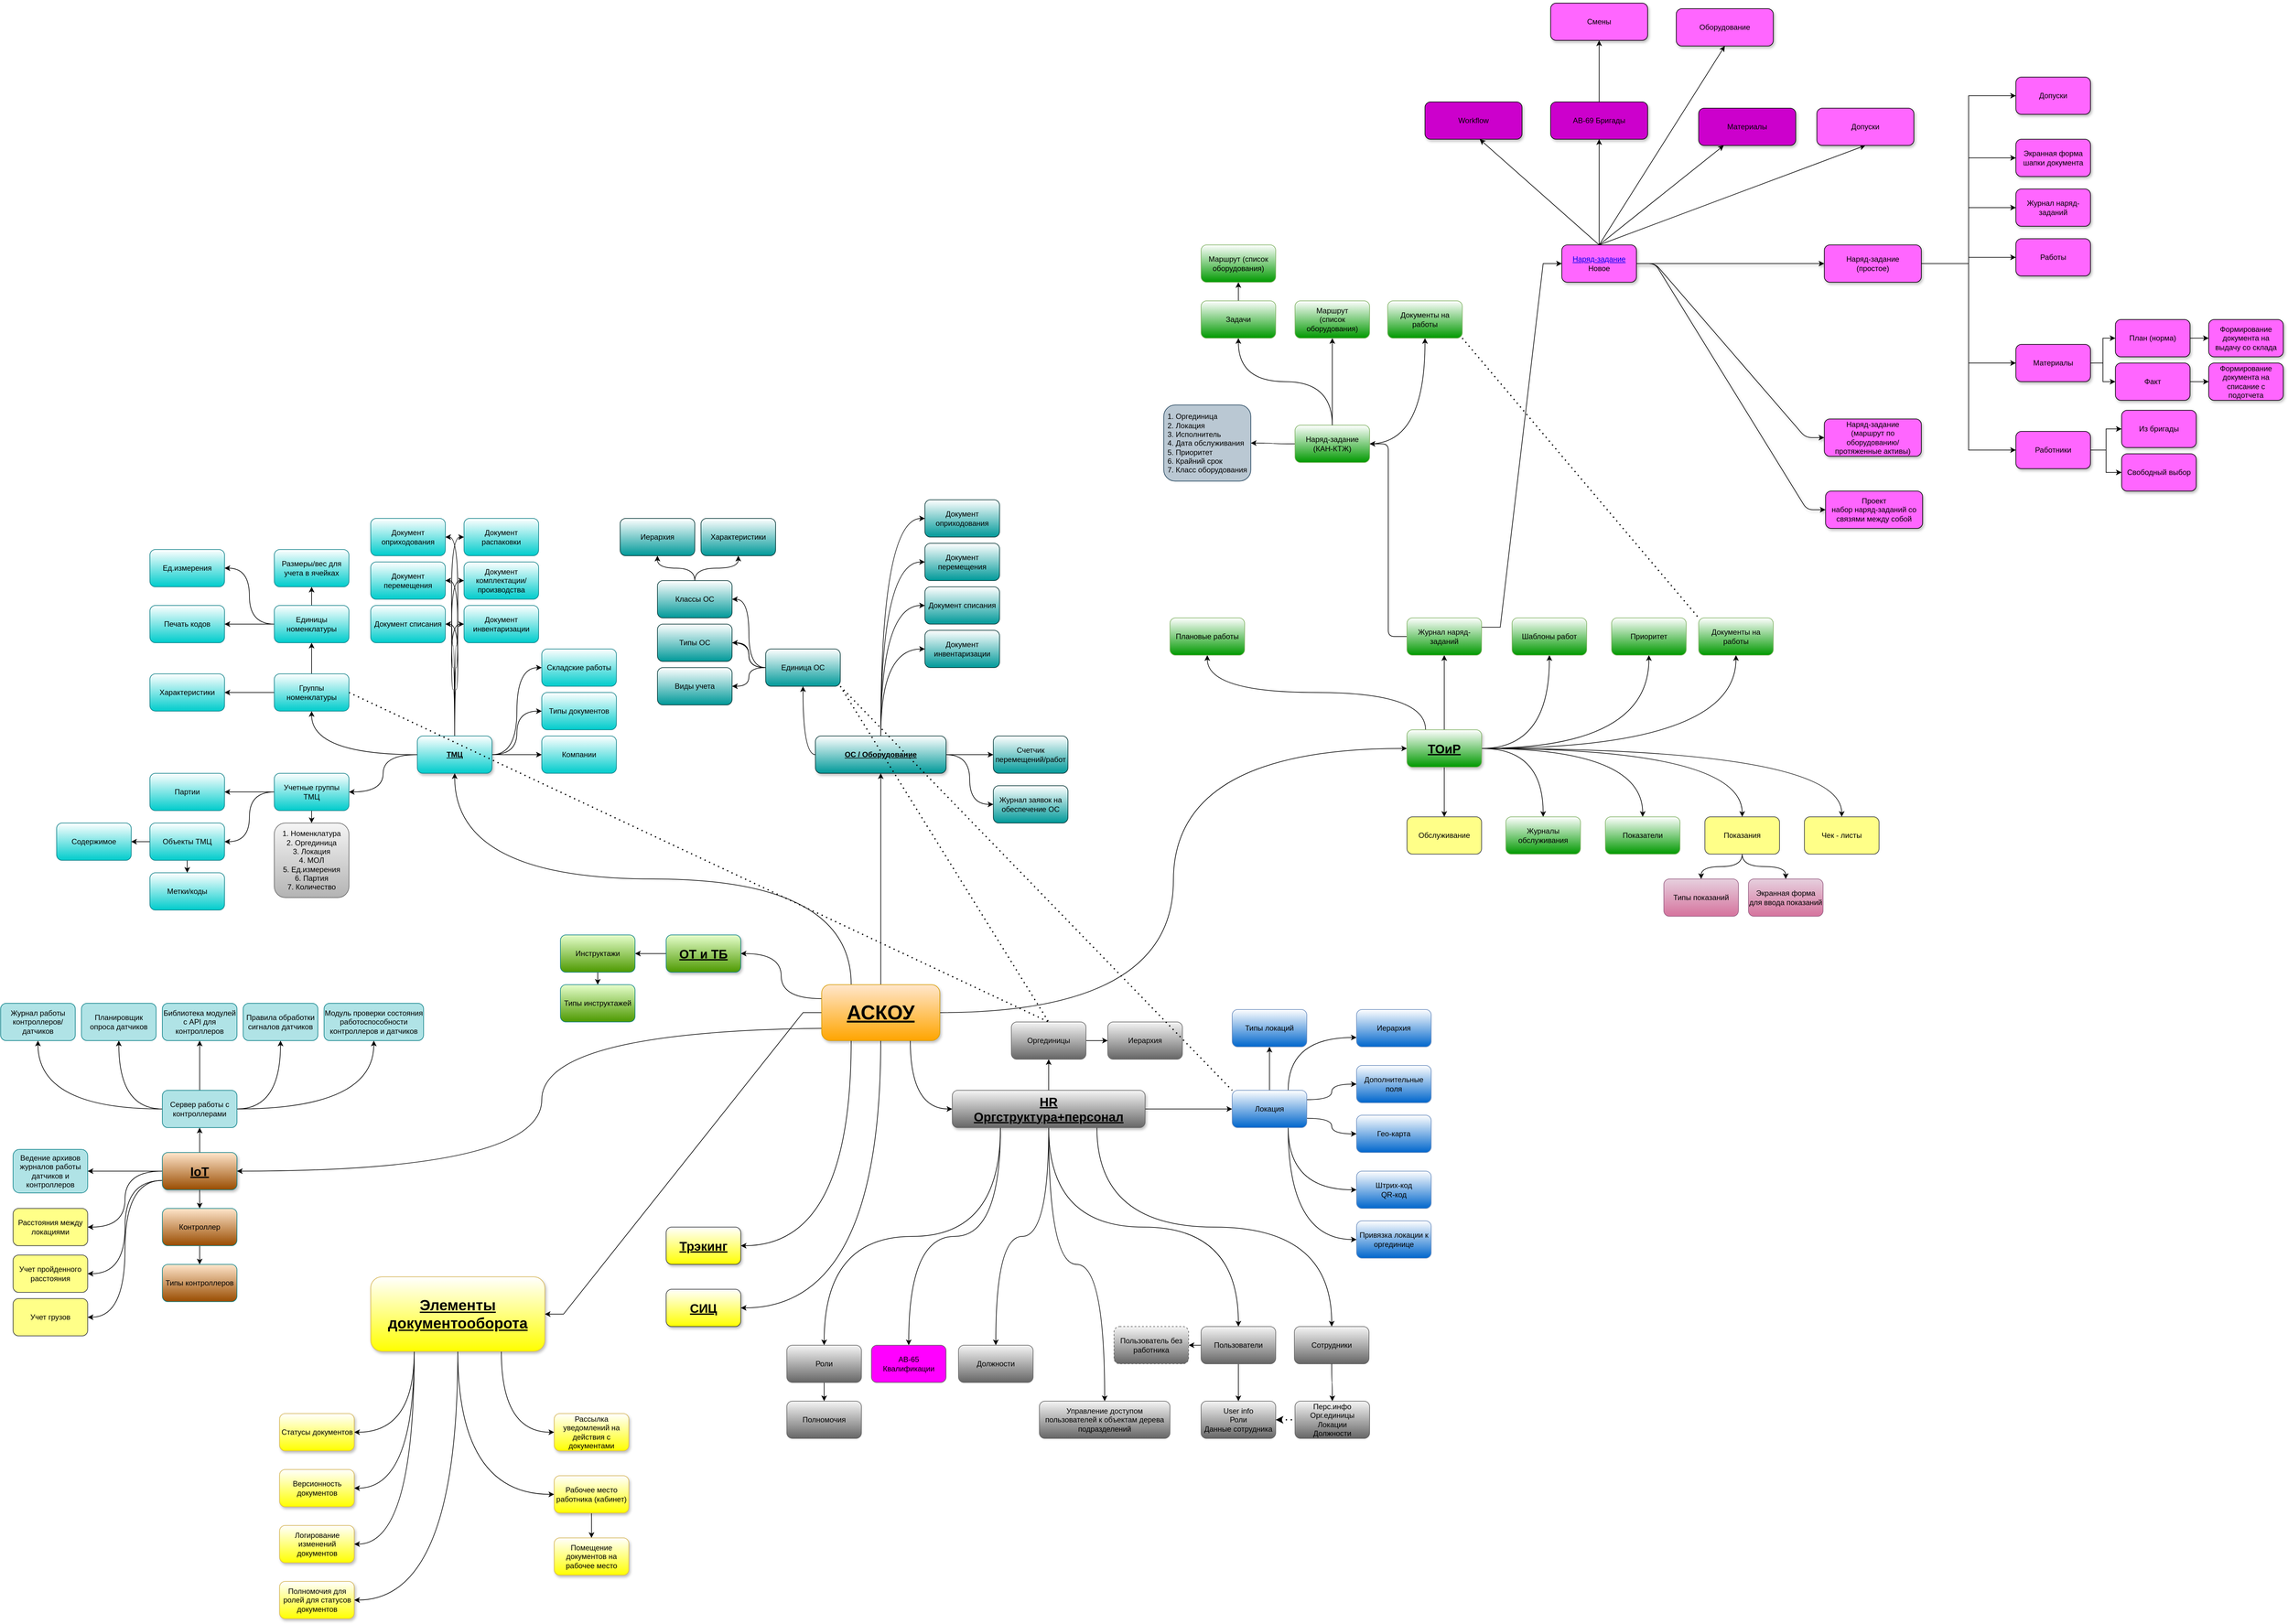 <mxfile version="20.0.3" type="github" pages="3">
  <diagram id="nu44lOmmYdovMivt4aMq" name="Функции">
    <mxGraphModel dx="3213" dy="3221" grid="1" gridSize="10" guides="1" tooltips="1" connect="1" arrows="1" fold="1" page="1" pageScale="1" pageWidth="827" pageHeight="1169" math="0" shadow="0">
      <root>
        <mxCell id="0" />
        <mxCell id="1" parent="0" />
        <mxCell id="1585sADhkds7L9PGY0fH-1" value="" style="edgeStyle=orthogonalEdgeStyle;curved=1;rounded=1;sketch=0;orthogonalLoop=1;jettySize=auto;html=1;entryX=0;entryY=0.5;entryDx=0;entryDy=0;" parent="1" source="1585sADhkds7L9PGY0fH-9" target="1585sADhkds7L9PGY0fH-20" edge="1">
          <mxGeometry relative="1" as="geometry" />
        </mxCell>
        <mxCell id="1585sADhkds7L9PGY0fH-2" value="" style="edgeStyle=orthogonalEdgeStyle;curved=1;rounded=1;sketch=0;orthogonalLoop=1;jettySize=auto;html=1;" parent="1" source="1585sADhkds7L9PGY0fH-9" target="1585sADhkds7L9PGY0fH-31" edge="1">
          <mxGeometry relative="1" as="geometry" />
        </mxCell>
        <mxCell id="1585sADhkds7L9PGY0fH-3" value="" style="edgeStyle=orthogonalEdgeStyle;curved=1;rounded=1;sketch=0;orthogonalLoop=1;jettySize=auto;html=1;exitX=0;exitY=0.25;exitDx=0;exitDy=0;entryX=1;entryY=0.5;entryDx=0;entryDy=0;" parent="1" source="1585sADhkds7L9PGY0fH-9" target="1585sADhkds7L9PGY0fH-33" edge="1">
          <mxGeometry relative="1" as="geometry">
            <mxPoint x="150" y="310" as="targetPoint" />
          </mxGeometry>
        </mxCell>
        <mxCell id="1585sADhkds7L9PGY0fH-4" value="" style="edgeStyle=orthogonalEdgeStyle;curved=1;rounded=1;sketch=0;orthogonalLoop=1;jettySize=auto;html=1;exitX=0.75;exitY=1;exitDx=0;exitDy=0;entryX=0;entryY=0.5;entryDx=0;entryDy=0;" parent="1" source="1585sADhkds7L9PGY0fH-9" target="1585sADhkds7L9PGY0fH-41" edge="1">
          <mxGeometry relative="1" as="geometry" />
        </mxCell>
        <mxCell id="1585sADhkds7L9PGY0fH-5" value="" style="edgeStyle=orthogonalEdgeStyle;curved=1;rounded=1;sketch=0;orthogonalLoop=1;jettySize=auto;html=1;exitX=0.25;exitY=1;exitDx=0;exitDy=0;entryX=1;entryY=0.5;entryDx=0;entryDy=0;" parent="1" source="1585sADhkds7L9PGY0fH-9" target="1585sADhkds7L9PGY0fH-42" edge="1">
          <mxGeometry relative="1" as="geometry" />
        </mxCell>
        <mxCell id="1585sADhkds7L9PGY0fH-6" value="" style="edgeStyle=orthogonalEdgeStyle;curved=1;rounded=1;sketch=0;orthogonalLoop=1;jettySize=auto;html=1;entryX=1;entryY=0.5;entryDx=0;entryDy=0;" parent="1" target="1585sADhkds7L9PGY0fH-46" edge="1">
          <mxGeometry relative="1" as="geometry">
            <mxPoint x="340" y="420" as="sourcePoint" />
          </mxGeometry>
        </mxCell>
        <mxCell id="1585sADhkds7L9PGY0fH-7" value="" style="edgeStyle=orthogonalEdgeStyle;curved=1;rounded=1;sketch=0;orthogonalLoop=1;jettySize=auto;html=1;startArrow=none;startFill=0;exitX=0.25;exitY=0;exitDx=0;exitDy=0;" parent="1" source="1585sADhkds7L9PGY0fH-9" target="1585sADhkds7L9PGY0fH-91" edge="1">
          <mxGeometry relative="1" as="geometry" />
        </mxCell>
        <mxCell id="1585sADhkds7L9PGY0fH-8" value="" style="edgeStyle=orthogonalEdgeStyle;curved=1;rounded=1;sketch=0;orthogonalLoop=1;jettySize=auto;html=1;startArrow=none;startFill=0;exitX=0.5;exitY=1;exitDx=0;exitDy=0;entryX=1;entryY=0.5;entryDx=0;entryDy=0;" parent="1" source="1585sADhkds7L9PGY0fH-9" target="1585sADhkds7L9PGY0fH-141" edge="1">
          <mxGeometry relative="1" as="geometry" />
        </mxCell>
        <mxCell id="6ZCKuQrWmOZW_DHMc_V3-8" value="" style="edgeStyle=entityRelationEdgeStyle;rounded=0;orthogonalLoop=1;jettySize=auto;html=1;fontSize=12;" parent="1" source="1585sADhkds7L9PGY0fH-9" target="6ZCKuQrWmOZW_DHMc_V3-7" edge="1">
          <mxGeometry relative="1" as="geometry" />
        </mxCell>
        <mxCell id="1585sADhkds7L9PGY0fH-9" value="АСКОУ" style="rounded=1;whiteSpace=wrap;html=1;sketch=0;labelBackgroundColor=none;fillColor=#FFE6CC;gradientColor=#ffa500;strokeColor=#d79b00;fontSize=32;fontStyle=5;shadow=1;glass=0;" parent="1" vertex="1">
          <mxGeometry x="300" y="350" width="190" height="90" as="geometry" />
        </mxCell>
        <mxCell id="1585sADhkds7L9PGY0fH-10" value="" style="edgeStyle=orthogonalEdgeStyle;curved=1;rounded=1;sketch=0;orthogonalLoop=1;jettySize=auto;html=1;startArrow=none;startFill=0;" parent="1" source="1585sADhkds7L9PGY0fH-20" target="1585sADhkds7L9PGY0fH-146" edge="1">
          <mxGeometry relative="1" as="geometry" />
        </mxCell>
        <mxCell id="1585sADhkds7L9PGY0fH-11" value="" style="edgeStyle=orthogonalEdgeStyle;curved=1;rounded=1;sketch=0;orthogonalLoop=1;jettySize=auto;html=1;startArrow=none;startFill=0;" parent="1" source="1585sADhkds7L9PGY0fH-20" target="1585sADhkds7L9PGY0fH-158" edge="1">
          <mxGeometry relative="1" as="geometry" />
        </mxCell>
        <mxCell id="1585sADhkds7L9PGY0fH-12" value="" style="edgeStyle=orthogonalEdgeStyle;curved=1;rounded=1;sketch=0;orthogonalLoop=1;jettySize=auto;html=1;startArrow=none;startFill=0;" parent="1" source="1585sADhkds7L9PGY0fH-20" target="1585sADhkds7L9PGY0fH-159" edge="1">
          <mxGeometry relative="1" as="geometry" />
        </mxCell>
        <mxCell id="1585sADhkds7L9PGY0fH-13" value="" style="edgeStyle=orthogonalEdgeStyle;curved=1;rounded=1;sketch=0;orthogonalLoop=1;jettySize=auto;html=1;startArrow=none;startFill=0;" parent="1" source="1585sADhkds7L9PGY0fH-20" target="1585sADhkds7L9PGY0fH-160" edge="1">
          <mxGeometry relative="1" as="geometry" />
        </mxCell>
        <mxCell id="1585sADhkds7L9PGY0fH-14" value="" style="edgeStyle=orthogonalEdgeStyle;curved=1;rounded=1;sketch=0;orthogonalLoop=1;jettySize=auto;html=1;startArrow=none;startFill=0;" parent="1" source="1585sADhkds7L9PGY0fH-20" target="1585sADhkds7L9PGY0fH-162" edge="1">
          <mxGeometry relative="1" as="geometry" />
        </mxCell>
        <mxCell id="1585sADhkds7L9PGY0fH-15" value="" style="edgeStyle=orthogonalEdgeStyle;curved=1;rounded=1;sketch=0;orthogonalLoop=1;jettySize=auto;html=1;startArrow=none;startFill=0;" parent="1" source="1585sADhkds7L9PGY0fH-20" target="1585sADhkds7L9PGY0fH-163" edge="1">
          <mxGeometry relative="1" as="geometry" />
        </mxCell>
        <mxCell id="1585sADhkds7L9PGY0fH-16" value="" style="edgeStyle=orthogonalEdgeStyle;curved=1;rounded=1;sketch=0;orthogonalLoop=1;jettySize=auto;html=1;startArrow=none;startFill=0;" parent="1" source="1585sADhkds7L9PGY0fH-20" target="1585sADhkds7L9PGY0fH-164" edge="1">
          <mxGeometry relative="1" as="geometry" />
        </mxCell>
        <mxCell id="1585sADhkds7L9PGY0fH-17" value="" style="edgeStyle=orthogonalEdgeStyle;curved=1;rounded=1;sketch=0;orthogonalLoop=1;jettySize=auto;html=1;startArrow=none;startFill=0;exitX=0.25;exitY=0;exitDx=0;exitDy=0;" parent="1" source="1585sADhkds7L9PGY0fH-20" target="1585sADhkds7L9PGY0fH-165" edge="1">
          <mxGeometry relative="1" as="geometry" />
        </mxCell>
        <mxCell id="1585sADhkds7L9PGY0fH-18" value="" style="edgeStyle=orthogonalEdgeStyle;curved=1;rounded=1;sketch=0;orthogonalLoop=1;jettySize=auto;html=1;startArrow=none;startFill=0;" parent="1" source="1585sADhkds7L9PGY0fH-20" target="1585sADhkds7L9PGY0fH-166" edge="1">
          <mxGeometry relative="1" as="geometry" />
        </mxCell>
        <mxCell id="1585sADhkds7L9PGY0fH-19" value="" style="edgeStyle=orthogonalEdgeStyle;curved=1;rounded=1;sketch=0;orthogonalLoop=1;jettySize=auto;html=1;startArrow=none;startFill=0;" parent="1" source="1585sADhkds7L9PGY0fH-20" target="1585sADhkds7L9PGY0fH-167" edge="1">
          <mxGeometry relative="1" as="geometry" />
        </mxCell>
        <mxCell id="1585sADhkds7L9PGY0fH-20" value="ТОиР" style="whiteSpace=wrap;html=1;rounded=1;sketch=0;fillColor=#FFFFFF;strokeColor=#82b366;gradientColor=#009900;fontSize=20;fontStyle=5;shadow=1;" parent="1" vertex="1">
          <mxGeometry x="1241" y="-60" width="120" height="60" as="geometry" />
        </mxCell>
        <mxCell id="1585sADhkds7L9PGY0fH-21" value="" style="edgeStyle=orthogonalEdgeStyle;curved=1;rounded=1;sketch=0;orthogonalLoop=1;jettySize=auto;html=1;startArrow=none;startFill=0;entryX=1;entryY=0.5;entryDx=0;entryDy=0;exitX=0;exitY=0.5;exitDx=0;exitDy=0;" parent="1" source="1585sADhkds7L9PGY0fH-113" target="1585sADhkds7L9PGY0fH-79" edge="1">
          <mxGeometry relative="1" as="geometry">
            <mxPoint x="260" y="-160" as="sourcePoint" />
          </mxGeometry>
        </mxCell>
        <mxCell id="1585sADhkds7L9PGY0fH-22" value="" style="edgeStyle=orthogonalEdgeStyle;curved=1;rounded=1;sketch=0;orthogonalLoop=1;jettySize=auto;html=1;startArrow=none;startFill=0;entryX=1;entryY=0.5;entryDx=0;entryDy=0;exitX=0;exitY=0.5;exitDx=0;exitDy=0;" parent="1" source="1585sADhkds7L9PGY0fH-113" target="1585sADhkds7L9PGY0fH-97" edge="1">
          <mxGeometry relative="1" as="geometry">
            <mxPoint x="260" y="-160.0" as="sourcePoint" />
          </mxGeometry>
        </mxCell>
        <mxCell id="1585sADhkds7L9PGY0fH-23" value="" style="edgeStyle=orthogonalEdgeStyle;curved=1;rounded=1;sketch=0;orthogonalLoop=1;jettySize=auto;html=1;startArrow=none;startFill=0;entryX=1;entryY=0.5;entryDx=0;entryDy=0;exitX=0;exitY=0.5;exitDx=0;exitDy=0;" parent="1" source="1585sADhkds7L9PGY0fH-113" target="1585sADhkds7L9PGY0fH-94" edge="1">
          <mxGeometry relative="1" as="geometry">
            <mxPoint x="260" y="-160.0" as="sourcePoint" />
          </mxGeometry>
        </mxCell>
        <mxCell id="1585sADhkds7L9PGY0fH-24" value="" style="edgeStyle=orthogonalEdgeStyle;curved=1;rounded=1;sketch=0;orthogonalLoop=1;jettySize=auto;html=1;startArrow=none;startFill=0;" parent="1" source="1585sADhkds7L9PGY0fH-31" target="1585sADhkds7L9PGY0fH-95" edge="1">
          <mxGeometry relative="1" as="geometry" />
        </mxCell>
        <mxCell id="1585sADhkds7L9PGY0fH-25" value="" style="edgeStyle=orthogonalEdgeStyle;curved=1;rounded=1;sketch=0;orthogonalLoop=1;jettySize=auto;html=1;startArrow=none;startFill=0;entryX=0;entryY=0.5;entryDx=0;entryDy=0;" parent="1" source="1585sADhkds7L9PGY0fH-31" target="1585sADhkds7L9PGY0fH-96" edge="1">
          <mxGeometry relative="1" as="geometry" />
        </mxCell>
        <mxCell id="1585sADhkds7L9PGY0fH-26" value="" style="edgeStyle=orthogonalEdgeStyle;curved=1;rounded=1;sketch=0;orthogonalLoop=1;jettySize=auto;html=1;startArrow=none;startFill=0;entryX=0;entryY=0.5;entryDx=0;entryDy=0;exitX=0.5;exitY=0;exitDx=0;exitDy=0;" parent="1" source="1585sADhkds7L9PGY0fH-31" target="1585sADhkds7L9PGY0fH-99" edge="1">
          <mxGeometry relative="1" as="geometry" />
        </mxCell>
        <mxCell id="1585sADhkds7L9PGY0fH-27" value="" style="edgeStyle=orthogonalEdgeStyle;curved=1;rounded=1;sketch=0;orthogonalLoop=1;jettySize=auto;html=1;startArrow=none;startFill=0;entryX=0;entryY=0.5;entryDx=0;entryDy=0;exitX=0.5;exitY=0;exitDx=0;exitDy=0;" parent="1" source="1585sADhkds7L9PGY0fH-31" target="1585sADhkds7L9PGY0fH-100" edge="1">
          <mxGeometry relative="1" as="geometry" />
        </mxCell>
        <mxCell id="1585sADhkds7L9PGY0fH-28" value="" style="edgeStyle=orthogonalEdgeStyle;curved=1;rounded=1;sketch=0;orthogonalLoop=1;jettySize=auto;html=1;startArrow=none;startFill=0;exitX=0.5;exitY=0;exitDx=0;exitDy=0;entryX=0;entryY=0.5;entryDx=0;entryDy=0;" parent="1" source="1585sADhkds7L9PGY0fH-31" target="1585sADhkds7L9PGY0fH-101" edge="1">
          <mxGeometry relative="1" as="geometry" />
        </mxCell>
        <mxCell id="1585sADhkds7L9PGY0fH-29" value="" style="edgeStyle=orthogonalEdgeStyle;curved=1;rounded=1;sketch=0;orthogonalLoop=1;jettySize=auto;html=1;startArrow=none;startFill=0;entryX=0;entryY=0.5;entryDx=0;entryDy=0;exitX=0.5;exitY=0;exitDx=0;exitDy=0;" parent="1" source="1585sADhkds7L9PGY0fH-31" target="1585sADhkds7L9PGY0fH-102" edge="1">
          <mxGeometry relative="1" as="geometry" />
        </mxCell>
        <mxCell id="1585sADhkds7L9PGY0fH-30" value="" style="edgeStyle=orthogonalEdgeStyle;curved=1;rounded=1;sketch=0;orthogonalLoop=1;jettySize=auto;html=1;startArrow=none;startFill=0;exitX=0;exitY=0.5;exitDx=0;exitDy=0;" parent="1" source="1585sADhkds7L9PGY0fH-31" target="1585sADhkds7L9PGY0fH-113" edge="1">
          <mxGeometry relative="1" as="geometry" />
        </mxCell>
        <mxCell id="1585sADhkds7L9PGY0fH-31" value="ОС / Оборудование" style="whiteSpace=wrap;html=1;rounded=1;sketch=0;fillColor=#FFFFFF;strokeColor=#003333;gradientColor=#009999;fontStyle=5;fontSize=12;shadow=1;" parent="1" vertex="1">
          <mxGeometry x="290" y="-50" width="210" height="60" as="geometry" />
        </mxCell>
        <mxCell id="1585sADhkds7L9PGY0fH-32" value="" style="edgeStyle=orthogonalEdgeStyle;curved=1;rounded=1;sketch=0;orthogonalLoop=1;jettySize=auto;html=1;startArrow=none;startFill=0;" parent="1" source="1585sADhkds7L9PGY0fH-33" target="1585sADhkds7L9PGY0fH-143" edge="1">
          <mxGeometry relative="1" as="geometry" />
        </mxCell>
        <mxCell id="1585sADhkds7L9PGY0fH-33" value="ОТ и ТБ" style="whiteSpace=wrap;html=1;rounded=1;sketch=0;fillColor=#E6FFCC;strokeColor=#0e8088;gradientColor=#4D9900;fontStyle=5;fontSize=20;shadow=1;" parent="1" vertex="1">
          <mxGeometry x="50" y="270" width="120" height="60" as="geometry" />
        </mxCell>
        <mxCell id="1585sADhkds7L9PGY0fH-34" value="" style="edgeStyle=orthogonalEdgeStyle;curved=1;rounded=1;sketch=0;orthogonalLoop=1;jettySize=auto;html=1;exitX=0.25;exitY=1;exitDx=0;exitDy=0;" parent="1" source="1585sADhkds7L9PGY0fH-41" target="1585sADhkds7L9PGY0fH-48" edge="1">
          <mxGeometry relative="1" as="geometry" />
        </mxCell>
        <mxCell id="1585sADhkds7L9PGY0fH-35" value="" style="edgeStyle=orthogonalEdgeStyle;curved=1;rounded=1;sketch=0;orthogonalLoop=1;jettySize=auto;html=1;exitX=0.5;exitY=1;exitDx=0;exitDy=0;" parent="1" source="1585sADhkds7L9PGY0fH-41" target="1585sADhkds7L9PGY0fH-50" edge="1">
          <mxGeometry relative="1" as="geometry" />
        </mxCell>
        <mxCell id="1585sADhkds7L9PGY0fH-36" value="" style="edgeStyle=orthogonalEdgeStyle;curved=1;rounded=1;sketch=0;orthogonalLoop=1;jettySize=auto;html=1;exitX=0.75;exitY=1;exitDx=0;exitDy=0;" parent="1" source="1585sADhkds7L9PGY0fH-41" target="1585sADhkds7L9PGY0fH-51" edge="1">
          <mxGeometry relative="1" as="geometry" />
        </mxCell>
        <mxCell id="1585sADhkds7L9PGY0fH-37" value="" style="edgeStyle=orthogonalEdgeStyle;curved=1;rounded=1;sketch=0;orthogonalLoop=1;jettySize=auto;html=1;entryX=0.5;entryY=1;entryDx=0;entryDy=0;exitX=0.5;exitY=0;exitDx=0;exitDy=0;" parent="1" source="1585sADhkds7L9PGY0fH-41" target="1585sADhkds7L9PGY0fH-53" edge="1">
          <mxGeometry relative="1" as="geometry" />
        </mxCell>
        <mxCell id="1585sADhkds7L9PGY0fH-38" value="" style="edgeStyle=orthogonalEdgeStyle;curved=1;rounded=1;sketch=0;orthogonalLoop=1;jettySize=auto;html=1;" parent="1" source="1585sADhkds7L9PGY0fH-41" target="1585sADhkds7L9PGY0fH-60" edge="1">
          <mxGeometry relative="1" as="geometry" />
        </mxCell>
        <mxCell id="1585sADhkds7L9PGY0fH-39" value="" style="edgeStyle=orthogonalEdgeStyle;curved=1;rounded=1;sketch=0;orthogonalLoop=1;jettySize=auto;html=1;exitX=0.5;exitY=1;exitDx=0;exitDy=0;" parent="1" source="1585sADhkds7L9PGY0fH-41" target="1585sADhkds7L9PGY0fH-67" edge="1">
          <mxGeometry relative="1" as="geometry" />
        </mxCell>
        <mxCell id="1585sADhkds7L9PGY0fH-40" value="" style="edgeStyle=orthogonalEdgeStyle;curved=1;rounded=1;sketch=0;orthogonalLoop=1;jettySize=auto;html=1;exitX=0.5;exitY=1;exitDx=0;exitDy=0;" parent="1" source="1585sADhkds7L9PGY0fH-41" target="1585sADhkds7L9PGY0fH-72" edge="1">
          <mxGeometry relative="1" as="geometry" />
        </mxCell>
        <mxCell id="6ZCKuQrWmOZW_DHMc_V3-26" style="edgeStyle=orthogonalEdgeStyle;curved=1;rounded=0;orthogonalLoop=1;jettySize=auto;html=1;exitX=0.25;exitY=1;exitDx=0;exitDy=0;entryX=0.5;entryY=0;entryDx=0;entryDy=0;fontSize=12;" parent="1" source="1585sADhkds7L9PGY0fH-41" target="6ZCKuQrWmOZW_DHMc_V3-25" edge="1">
          <mxGeometry relative="1" as="geometry">
            <mxPoint x="440" y="930" as="targetPoint" />
          </mxGeometry>
        </mxCell>
        <mxCell id="1585sADhkds7L9PGY0fH-41" value="HR&lt;br style=&quot;font-size: 20px;&quot;&gt;Оргструктура+персонал" style="whiteSpace=wrap;html=1;rounded=1;sketch=0;fillColor=#f5f5f5;strokeColor=#666666;gradientColor=#666666;fontSize=20;fontStyle=5;shadow=1;" parent="1" vertex="1">
          <mxGeometry x="510" y="520" width="310" height="60" as="geometry" />
        </mxCell>
        <mxCell id="1585sADhkds7L9PGY0fH-42" value="Трэкинг" style="whiteSpace=wrap;html=1;rounded=1;sketch=0;fillColor=#FFFFFF;strokeColor=#36393d;gradientColor=#FFFF00;fontSize=20;fontStyle=5;shadow=1;" parent="1" vertex="1">
          <mxGeometry x="50" y="740" width="120" height="60" as="geometry" />
        </mxCell>
        <mxCell id="1585sADhkds7L9PGY0fH-43" value="" style="edgeStyle=orthogonalEdgeStyle;curved=1;rounded=1;sketch=0;orthogonalLoop=1;jettySize=auto;html=1;startArrow=none;startFill=0;exitX=0.5;exitY=1;exitDx=0;exitDy=0;" parent="1" source="1585sADhkds7L9PGY0fH-139" target="1585sADhkds7L9PGY0fH-138" edge="1">
          <mxGeometry relative="1" as="geometry" />
        </mxCell>
        <mxCell id="1585sADhkds7L9PGY0fH-44" value="" style="edgeStyle=orthogonalEdgeStyle;curved=1;rounded=1;sketch=0;orthogonalLoop=1;jettySize=auto;html=1;startArrow=none;startFill=0;" parent="1" source="1585sADhkds7L9PGY0fH-46" target="1585sADhkds7L9PGY0fH-139" edge="1">
          <mxGeometry relative="1" as="geometry" />
        </mxCell>
        <mxCell id="1585sADhkds7L9PGY0fH-45" value="" style="edgeStyle=orthogonalEdgeStyle;curved=1;rounded=1;sketch=0;orthogonalLoop=1;jettySize=auto;html=1;startArrow=none;startFill=0;entryX=1;entryY=0.5;entryDx=0;entryDy=0;" parent="1" source="1585sADhkds7L9PGY0fH-46" target="1585sADhkds7L9PGY0fH-140" edge="1">
          <mxGeometry relative="1" as="geometry" />
        </mxCell>
        <mxCell id="myCQ_AE_SCM9vGws5eOE-2" value="" style="edgeStyle=orthogonalEdgeStyle;rounded=0;orthogonalLoop=1;jettySize=auto;html=1;curved=1;" parent="1" source="1585sADhkds7L9PGY0fH-46" target="myCQ_AE_SCM9vGws5eOE-1" edge="1">
          <mxGeometry relative="1" as="geometry" />
        </mxCell>
        <mxCell id="myCQ_AE_SCM9vGws5eOE-6" value="" style="edgeStyle=orthogonalEdgeStyle;curved=1;rounded=0;orthogonalLoop=1;jettySize=auto;html=1;exitX=0;exitY=0.75;exitDx=0;exitDy=0;entryX=1;entryY=0.5;entryDx=0;entryDy=0;" parent="1" source="1585sADhkds7L9PGY0fH-46" target="myCQ_AE_SCM9vGws5eOE-5" edge="1">
          <mxGeometry relative="1" as="geometry" />
        </mxCell>
        <mxCell id="myCQ_AE_SCM9vGws5eOE-8" style="edgeStyle=orthogonalEdgeStyle;curved=1;rounded=0;orthogonalLoop=1;jettySize=auto;html=1;exitX=0;exitY=0.75;exitDx=0;exitDy=0;entryX=1;entryY=0.5;entryDx=0;entryDy=0;" parent="1" source="1585sADhkds7L9PGY0fH-46" target="myCQ_AE_SCM9vGws5eOE-7" edge="1">
          <mxGeometry relative="1" as="geometry" />
        </mxCell>
        <mxCell id="myCQ_AE_SCM9vGws5eOE-10" value="" style="edgeStyle=orthogonalEdgeStyle;curved=1;rounded=0;orthogonalLoop=1;jettySize=auto;html=1;" parent="1" source="1585sADhkds7L9PGY0fH-46" target="myCQ_AE_SCM9vGws5eOE-9" edge="1">
          <mxGeometry relative="1" as="geometry" />
        </mxCell>
        <mxCell id="1585sADhkds7L9PGY0fH-46" value="IoT" style="whiteSpace=wrap;html=1;rounded=1;sketch=0;fillColor=#FFE6CC;strokeColor=#0e8088;gradientColor=#994C00;fontSize=20;fontStyle=5;shadow=1;" parent="1" vertex="1">
          <mxGeometry x="-760" y="620" width="120" height="60" as="geometry" />
        </mxCell>
        <mxCell id="1585sADhkds7L9PGY0fH-47" value="" style="edgeStyle=orthogonalEdgeStyle;curved=1;rounded=1;sketch=0;orthogonalLoop=1;jettySize=auto;html=1;" parent="1" source="1585sADhkds7L9PGY0fH-48" target="1585sADhkds7L9PGY0fH-49" edge="1">
          <mxGeometry relative="1" as="geometry" />
        </mxCell>
        <mxCell id="1585sADhkds7L9PGY0fH-48" value="Роли" style="whiteSpace=wrap;html=1;rounded=1;sketch=0;fillColor=#f5f5f5;gradientColor=#666666;strokeColor=#666666;" parent="1" vertex="1">
          <mxGeometry x="244" y="930" width="120" height="60" as="geometry" />
        </mxCell>
        <mxCell id="1585sADhkds7L9PGY0fH-49" value="Полномочия" style="whiteSpace=wrap;html=1;rounded=1;sketch=0;fillColor=#f5f5f5;gradientColor=#666666;strokeColor=#666666;" parent="1" vertex="1">
          <mxGeometry x="244" y="1020" width="120" height="60" as="geometry" />
        </mxCell>
        <mxCell id="1585sADhkds7L9PGY0fH-50" value="Должности" style="whiteSpace=wrap;html=1;rounded=1;sketch=0;fillColor=#f5f5f5;gradientColor=#666666;strokeColor=#666666;" parent="1" vertex="1">
          <mxGeometry x="520" y="930" width="120" height="60" as="geometry" />
        </mxCell>
        <mxCell id="1585sADhkds7L9PGY0fH-51" value="Сотрудники" style="whiteSpace=wrap;html=1;rounded=1;sketch=0;fillColor=#f5f5f5;gradientColor=#666666;strokeColor=#666666;" parent="1" vertex="1">
          <mxGeometry x="1060" y="900" width="120" height="60" as="geometry" />
        </mxCell>
        <mxCell id="1585sADhkds7L9PGY0fH-52" value="" style="edgeStyle=orthogonalEdgeStyle;curved=1;rounded=1;sketch=0;orthogonalLoop=1;jettySize=auto;html=1;entryX=0;entryY=0.5;entryDx=0;entryDy=0;" parent="1" source="1585sADhkds7L9PGY0fH-53" target="1585sADhkds7L9PGY0fH-61" edge="1">
          <mxGeometry relative="1" as="geometry" />
        </mxCell>
        <mxCell id="1585sADhkds7L9PGY0fH-53" value="Оргединицы" style="whiteSpace=wrap;html=1;rounded=1;sketch=0;fillColor=#f5f5f5;strokeColor=#666666;gradientColor=#666666;" parent="1" vertex="1">
          <mxGeometry x="605" y="410" width="120" height="60" as="geometry" />
        </mxCell>
        <mxCell id="1585sADhkds7L9PGY0fH-54" value="" style="edgeStyle=orthogonalEdgeStyle;curved=1;rounded=1;sketch=0;orthogonalLoop=1;jettySize=auto;html=1;entryX=0;entryY=0.75;entryDx=0;entryDy=0;exitX=0.75;exitY=0;exitDx=0;exitDy=0;" parent="1" source="1585sADhkds7L9PGY0fH-60" target="1585sADhkds7L9PGY0fH-62" edge="1">
          <mxGeometry relative="1" as="geometry" />
        </mxCell>
        <mxCell id="1585sADhkds7L9PGY0fH-55" value="" style="edgeStyle=orthogonalEdgeStyle;curved=1;rounded=1;sketch=0;orthogonalLoop=1;jettySize=auto;html=1;entryX=0;entryY=0.5;entryDx=0;entryDy=0;exitX=1;exitY=0.25;exitDx=0;exitDy=0;" parent="1" source="1585sADhkds7L9PGY0fH-60" target="1585sADhkds7L9PGY0fH-63" edge="1">
          <mxGeometry relative="1" as="geometry" />
        </mxCell>
        <mxCell id="1585sADhkds7L9PGY0fH-56" value="" style="edgeStyle=orthogonalEdgeStyle;curved=1;rounded=1;sketch=0;orthogonalLoop=1;jettySize=auto;html=1;entryX=0;entryY=0.5;entryDx=0;entryDy=0;exitX=1;exitY=0.75;exitDx=0;exitDy=0;" parent="1" source="1585sADhkds7L9PGY0fH-60" target="1585sADhkds7L9PGY0fH-64" edge="1">
          <mxGeometry relative="1" as="geometry" />
        </mxCell>
        <mxCell id="1585sADhkds7L9PGY0fH-57" value="" style="edgeStyle=orthogonalEdgeStyle;curved=1;rounded=1;sketch=0;orthogonalLoop=1;jettySize=auto;html=1;exitX=0.75;exitY=1;exitDx=0;exitDy=0;entryX=0;entryY=0.5;entryDx=0;entryDy=0;" parent="1" source="1585sADhkds7L9PGY0fH-60" target="1585sADhkds7L9PGY0fH-65" edge="1">
          <mxGeometry relative="1" as="geometry" />
        </mxCell>
        <mxCell id="1585sADhkds7L9PGY0fH-58" value="" style="edgeStyle=orthogonalEdgeStyle;curved=1;rounded=1;sketch=0;orthogonalLoop=1;jettySize=auto;html=1;entryX=0;entryY=0.5;entryDx=0;entryDy=0;exitX=0.75;exitY=1;exitDx=0;exitDy=0;" parent="1" source="1585sADhkds7L9PGY0fH-60" target="1585sADhkds7L9PGY0fH-66" edge="1">
          <mxGeometry relative="1" as="geometry" />
        </mxCell>
        <mxCell id="1585sADhkds7L9PGY0fH-59" value="" style="edgeStyle=orthogonalEdgeStyle;curved=1;rounded=1;sketch=0;orthogonalLoop=1;jettySize=auto;html=1;" parent="1" source="1585sADhkds7L9PGY0fH-60" target="1585sADhkds7L9PGY0fH-68" edge="1">
          <mxGeometry relative="1" as="geometry" />
        </mxCell>
        <mxCell id="1585sADhkds7L9PGY0fH-60" value="Локация" style="whiteSpace=wrap;html=1;rounded=1;sketch=0;fillColor=#FFFFFF;strokeColor=#6c8ebf;gradientColor=#0066CC;" parent="1" vertex="1">
          <mxGeometry x="960" y="520" width="120" height="60" as="geometry" />
        </mxCell>
        <mxCell id="1585sADhkds7L9PGY0fH-61" value="Иерархия" style="whiteSpace=wrap;html=1;rounded=1;sketch=0;fillColor=#f5f5f5;strokeColor=#666666;gradientColor=#666666;" parent="1" vertex="1">
          <mxGeometry x="760" y="410" width="120" height="60" as="geometry" />
        </mxCell>
        <mxCell id="1585sADhkds7L9PGY0fH-62" value="Иерархия" style="whiteSpace=wrap;html=1;rounded=1;sketch=0;fillColor=#FFFFFF;strokeColor=#6c8ebf;gradientColor=#0066CC;" parent="1" vertex="1">
          <mxGeometry x="1160" y="390" width="120" height="60" as="geometry" />
        </mxCell>
        <mxCell id="1585sADhkds7L9PGY0fH-63" value="Дополнительные поля" style="whiteSpace=wrap;html=1;rounded=1;sketch=0;fillColor=#FFFFFF;strokeColor=#6c8ebf;gradientColor=#0066CC;" parent="1" vertex="1">
          <mxGeometry x="1160" y="480" width="120" height="60" as="geometry" />
        </mxCell>
        <mxCell id="1585sADhkds7L9PGY0fH-64" value="Гео-карта" style="whiteSpace=wrap;html=1;rounded=1;sketch=0;fillColor=#FFFFFF;strokeColor=#6c8ebf;gradientColor=#0066CC;" parent="1" vertex="1">
          <mxGeometry x="1160" y="560" width="120" height="60" as="geometry" />
        </mxCell>
        <mxCell id="1585sADhkds7L9PGY0fH-65" value="Штрих-код&lt;br&gt;QR-код" style="whiteSpace=wrap;html=1;rounded=1;sketch=0;fillColor=#FFFFFF;strokeColor=#6c8ebf;gradientColor=#0066CC;" parent="1" vertex="1">
          <mxGeometry x="1160" y="650" width="120" height="60" as="geometry" />
        </mxCell>
        <mxCell id="1585sADhkds7L9PGY0fH-66" value="Привязка локации к оргединице" style="whiteSpace=wrap;html=1;rounded=1;sketch=0;fillColor=#FFFFFF;strokeColor=#6c8ebf;gradientColor=#0066CC;" parent="1" vertex="1">
          <mxGeometry x="1160" y="730" width="120" height="60" as="geometry" />
        </mxCell>
        <mxCell id="1585sADhkds7L9PGY0fH-67" value="Управление доступом пользователей к объектам дерева подразделений" style="whiteSpace=wrap;html=1;rounded=1;sketch=0;fillColor=#f5f5f5;gradientColor=#666666;strokeColor=#666666;" parent="1" vertex="1">
          <mxGeometry x="650" y="1020" width="210" height="60" as="geometry" />
        </mxCell>
        <mxCell id="1585sADhkds7L9PGY0fH-68" value="Типы локаций" style="whiteSpace=wrap;html=1;rounded=1;sketch=0;fillColor=#FFFFFF;strokeColor=#6c8ebf;gradientColor=#0066CC;" parent="1" vertex="1">
          <mxGeometry x="960" y="390" width="120" height="60" as="geometry" />
        </mxCell>
        <mxCell id="1585sADhkds7L9PGY0fH-69" value="" style="edgeStyle=orthogonalEdgeStyle;curved=1;rounded=1;sketch=0;orthogonalLoop=1;jettySize=auto;html=1;exitX=0.5;exitY=1;exitDx=0;exitDy=0;" parent="1" source="1585sADhkds7L9PGY0fH-51" target="1585sADhkds7L9PGY0fH-73" edge="1">
          <mxGeometry relative="1" as="geometry" />
        </mxCell>
        <mxCell id="1585sADhkds7L9PGY0fH-70" value="" style="edgeStyle=orthogonalEdgeStyle;curved=1;rounded=1;sketch=0;orthogonalLoop=1;jettySize=auto;html=1;" parent="1" source="1585sADhkds7L9PGY0fH-72" target="1585sADhkds7L9PGY0fH-74" edge="1">
          <mxGeometry relative="1" as="geometry" />
        </mxCell>
        <mxCell id="1585sADhkds7L9PGY0fH-71" value="" style="edgeStyle=orthogonalEdgeStyle;curved=1;rounded=1;sketch=0;orthogonalLoop=1;jettySize=auto;html=1;startArrow=none;startFill=0;" parent="1" source="1585sADhkds7L9PGY0fH-72" target="1585sADhkds7L9PGY0fH-76" edge="1">
          <mxGeometry relative="1" as="geometry" />
        </mxCell>
        <mxCell id="1585sADhkds7L9PGY0fH-72" value="Пользователи" style="whiteSpace=wrap;html=1;fillColor=#f5f5f5;strokeColor=#666666;rounded=1;sketch=0;gradientColor=#666666;" parent="1" vertex="1">
          <mxGeometry x="910" y="900" width="120" height="60" as="geometry" />
        </mxCell>
        <mxCell id="1585sADhkds7L9PGY0fH-73" value="Перс.инфо&lt;br&gt;Орг.единицы&lt;br&gt;Локации&lt;br&gt;Должности" style="whiteSpace=wrap;html=1;fillColor=#f5f5f5;strokeColor=#666666;rounded=1;sketch=0;gradientColor=#666666;" parent="1" vertex="1">
          <mxGeometry x="1061" y="1020" width="120" height="60" as="geometry" />
        </mxCell>
        <mxCell id="1585sADhkds7L9PGY0fH-74" value="User info&lt;br&gt;Роли&lt;br&gt;Данные сотрудника" style="whiteSpace=wrap;html=1;fillColor=#f5f5f5;strokeColor=#666666;rounded=1;sketch=0;gradientColor=#666666;" parent="1" vertex="1">
          <mxGeometry x="910" y="1020" width="120" height="60" as="geometry" />
        </mxCell>
        <mxCell id="1585sADhkds7L9PGY0fH-75" value="" style="endArrow=none;dashed=1;html=1;dashPattern=1 3;strokeWidth=2;rounded=1;sketch=0;curved=1;entryX=0;entryY=0.5;entryDx=0;entryDy=0;startArrow=classic;startFill=1;exitX=1;exitY=0.5;exitDx=0;exitDy=0;" parent="1" source="1585sADhkds7L9PGY0fH-74" target="1585sADhkds7L9PGY0fH-73" edge="1">
          <mxGeometry width="50" height="50" relative="1" as="geometry">
            <mxPoint x="990" y="1010" as="sourcePoint" />
            <mxPoint x="920" y="970" as="targetPoint" />
          </mxGeometry>
        </mxCell>
        <mxCell id="1585sADhkds7L9PGY0fH-76" value="Пользователь без работника" style="whiteSpace=wrap;html=1;fillColor=#f5f5f5;strokeColor=#666666;rounded=1;sketch=0;dashed=1;gradientColor=#666666;" parent="1" vertex="1">
          <mxGeometry x="770" y="900" width="120" height="60" as="geometry" />
        </mxCell>
        <mxCell id="1585sADhkds7L9PGY0fH-77" value="" style="edgeStyle=orthogonalEdgeStyle;curved=1;rounded=1;sketch=0;orthogonalLoop=1;jettySize=auto;html=1;startArrow=none;startFill=0;" parent="1" source="1585sADhkds7L9PGY0fH-79" target="1585sADhkds7L9PGY0fH-92" edge="1">
          <mxGeometry relative="1" as="geometry" />
        </mxCell>
        <mxCell id="1585sADhkds7L9PGY0fH-78" value="" style="edgeStyle=orthogonalEdgeStyle;curved=1;rounded=1;sketch=0;orthogonalLoop=1;jettySize=auto;html=1;startArrow=none;startFill=0;" parent="1" source="1585sADhkds7L9PGY0fH-79" target="1585sADhkds7L9PGY0fH-93" edge="1">
          <mxGeometry relative="1" as="geometry" />
        </mxCell>
        <mxCell id="1585sADhkds7L9PGY0fH-79" value="Классы ОС" style="whiteSpace=wrap;html=1;fillColor=#FFFFFF;strokeColor=#003333;rounded=1;sketch=0;gradientColor=#009999;" parent="1" vertex="1">
          <mxGeometry x="36" y="-300" width="120" height="60" as="geometry" />
        </mxCell>
        <mxCell id="1585sADhkds7L9PGY0fH-80" value="" style="edgeStyle=orthogonalEdgeStyle;curved=1;rounded=1;sketch=0;orthogonalLoop=1;jettySize=auto;html=1;startArrow=none;startFill=0;" parent="1" source="1585sADhkds7L9PGY0fH-91" target="1585sADhkds7L9PGY0fH-103" edge="1">
          <mxGeometry relative="1" as="geometry" />
        </mxCell>
        <mxCell id="1585sADhkds7L9PGY0fH-81" value="" style="edgeStyle=orthogonalEdgeStyle;curved=1;rounded=1;sketch=0;orthogonalLoop=1;jettySize=auto;html=1;startArrow=none;startFill=0;entryX=0.5;entryY=1;entryDx=0;entryDy=0;" parent="1" source="1585sADhkds7L9PGY0fH-91" target="1585sADhkds7L9PGY0fH-107" edge="1">
          <mxGeometry relative="1" as="geometry">
            <mxPoint x="-430" y="-20" as="targetPoint" />
          </mxGeometry>
        </mxCell>
        <mxCell id="1585sADhkds7L9PGY0fH-82" value="" style="edgeStyle=orthogonalEdgeStyle;curved=1;rounded=1;sketch=0;orthogonalLoop=1;jettySize=auto;html=1;startArrow=none;startFill=0;" parent="1" source="1585sADhkds7L9PGY0fH-91" target="1585sADhkds7L9PGY0fH-122" edge="1">
          <mxGeometry relative="1" as="geometry" />
        </mxCell>
        <mxCell id="1585sADhkds7L9PGY0fH-83" value="" style="edgeStyle=orthogonalEdgeStyle;curved=1;rounded=1;sketch=0;orthogonalLoop=1;jettySize=auto;html=1;startArrow=none;startFill=0;entryX=0;entryY=0.5;entryDx=0;entryDy=0;" parent="1" source="1585sADhkds7L9PGY0fH-91" target="1585sADhkds7L9PGY0fH-128" edge="1">
          <mxGeometry relative="1" as="geometry" />
        </mxCell>
        <mxCell id="1585sADhkds7L9PGY0fH-84" value="" style="edgeStyle=orthogonalEdgeStyle;curved=1;rounded=1;sketch=0;orthogonalLoop=1;jettySize=auto;html=1;startArrow=none;startFill=0;entryX=0;entryY=0.5;entryDx=0;entryDy=0;" parent="1" source="1585sADhkds7L9PGY0fH-91" target="1585sADhkds7L9PGY0fH-129" edge="1">
          <mxGeometry relative="1" as="geometry" />
        </mxCell>
        <mxCell id="1585sADhkds7L9PGY0fH-85" value="" style="edgeStyle=orthogonalEdgeStyle;curved=1;rounded=1;sketch=0;orthogonalLoop=1;jettySize=auto;html=1;startArrow=none;startFill=0;entryX=1;entryY=0.5;entryDx=0;entryDy=0;" parent="1" source="1585sADhkds7L9PGY0fH-91" target="1585sADhkds7L9PGY0fH-130" edge="1">
          <mxGeometry relative="1" as="geometry" />
        </mxCell>
        <mxCell id="1585sADhkds7L9PGY0fH-86" value="" style="edgeStyle=orthogonalEdgeStyle;curved=1;rounded=1;sketch=0;orthogonalLoop=1;jettySize=auto;html=1;startArrow=none;startFill=0;entryX=1;entryY=0.5;entryDx=0;entryDy=0;" parent="1" source="1585sADhkds7L9PGY0fH-91" target="1585sADhkds7L9PGY0fH-131" edge="1">
          <mxGeometry relative="1" as="geometry" />
        </mxCell>
        <mxCell id="1585sADhkds7L9PGY0fH-87" value="" style="edgeStyle=orthogonalEdgeStyle;curved=1;rounded=1;sketch=0;orthogonalLoop=1;jettySize=auto;html=1;startArrow=none;startFill=0;entryX=1;entryY=0.5;entryDx=0;entryDy=0;" parent="1" source="1585sADhkds7L9PGY0fH-91" target="1585sADhkds7L9PGY0fH-132" edge="1">
          <mxGeometry relative="1" as="geometry" />
        </mxCell>
        <mxCell id="1585sADhkds7L9PGY0fH-88" value="" style="edgeStyle=orthogonalEdgeStyle;curved=1;rounded=1;sketch=0;orthogonalLoop=1;jettySize=auto;html=1;startArrow=none;startFill=0;entryX=0;entryY=0.5;entryDx=0;entryDy=0;" parent="1" source="1585sADhkds7L9PGY0fH-91" target="1585sADhkds7L9PGY0fH-133" edge="1">
          <mxGeometry relative="1" as="geometry" />
        </mxCell>
        <mxCell id="1585sADhkds7L9PGY0fH-89" value="" style="edgeStyle=orthogonalEdgeStyle;curved=1;rounded=1;sketch=0;orthogonalLoop=1;jettySize=auto;html=1;startArrow=none;startFill=0;entryX=0;entryY=0.5;entryDx=0;entryDy=0;" parent="1" source="1585sADhkds7L9PGY0fH-91" target="1585sADhkds7L9PGY0fH-134" edge="1">
          <mxGeometry relative="1" as="geometry" />
        </mxCell>
        <mxCell id="1585sADhkds7L9PGY0fH-90" value="" style="edgeStyle=orthogonalEdgeStyle;curved=1;rounded=1;sketch=0;orthogonalLoop=1;jettySize=auto;html=1;startArrow=none;startFill=0;entryX=0;entryY=0.5;entryDx=0;entryDy=0;" parent="1" source="1585sADhkds7L9PGY0fH-91" target="1585sADhkds7L9PGY0fH-135" edge="1">
          <mxGeometry relative="1" as="geometry" />
        </mxCell>
        <mxCell id="1585sADhkds7L9PGY0fH-91" value="ТМЦ" style="whiteSpace=wrap;html=1;fillColor=#FFFFFF;rounded=1;sketch=0;labelBackgroundColor=none;strokeColor=#0e8088;gradientColor=#00CCCC;fontSize=12;fontStyle=5;shadow=1;" parent="1" vertex="1">
          <mxGeometry x="-350" y="-50" width="120" height="60" as="geometry" />
        </mxCell>
        <mxCell id="1585sADhkds7L9PGY0fH-92" value="Иерархия" style="whiteSpace=wrap;html=1;fillColor=#FFFFFF;strokeColor=#003333;rounded=1;sketch=0;gradientColor=#009999;" parent="1" vertex="1">
          <mxGeometry x="-24" y="-400" width="120" height="60" as="geometry" />
        </mxCell>
        <mxCell id="1585sADhkds7L9PGY0fH-93" value="Характеристики" style="whiteSpace=wrap;html=1;fillColor=#FFFFFF;strokeColor=#003333;rounded=1;sketch=0;gradientColor=#009999;" parent="1" vertex="1">
          <mxGeometry x="106" y="-400" width="120" height="60" as="geometry" />
        </mxCell>
        <mxCell id="1585sADhkds7L9PGY0fH-94" value="Виды учета" style="whiteSpace=wrap;html=1;fillColor=#FFFFFF;strokeColor=#003333;rounded=1;sketch=0;gradientColor=#009999;" parent="1" vertex="1">
          <mxGeometry x="36" y="-160" width="120" height="60" as="geometry" />
        </mxCell>
        <mxCell id="1585sADhkds7L9PGY0fH-95" value="Счетчик перемещений/работ" style="whiteSpace=wrap;html=1;fillColor=#FFFFFF;strokeColor=#003333;rounded=1;sketch=0;gradientColor=#009999;" parent="1" vertex="1">
          <mxGeometry x="576" y="-50" width="120" height="60" as="geometry" />
        </mxCell>
        <mxCell id="1585sADhkds7L9PGY0fH-96" value="Журнал заявок на обеспечение ОС" style="whiteSpace=wrap;html=1;fillColor=#FFFFFF;strokeColor=#003333;rounded=1;sketch=0;gradientColor=#009999;" parent="1" vertex="1">
          <mxGeometry x="576" y="30" width="120" height="60" as="geometry" />
        </mxCell>
        <mxCell id="1585sADhkds7L9PGY0fH-97" value="Типы ОС" style="whiteSpace=wrap;html=1;fillColor=#FFFFFF;strokeColor=#003333;rounded=1;sketch=0;gradientColor=#009999;" parent="1" vertex="1">
          <mxGeometry x="36" y="-230" width="120" height="60" as="geometry" />
        </mxCell>
        <mxCell id="1585sADhkds7L9PGY0fH-98" value="" style="edgeStyle=orthogonalEdgeStyle;curved=1;rounded=1;sketch=0;orthogonalLoop=1;jettySize=auto;html=1;startArrow=none;startFill=0;endArrow=none;exitX=0;exitY=0.5;exitDx=0;exitDy=0;" parent="1" source="1585sADhkds7L9PGY0fH-113" target="1585sADhkds7L9PGY0fH-97" edge="1">
          <mxGeometry relative="1" as="geometry">
            <mxPoint x="260" y="-160.0" as="sourcePoint" />
            <mxPoint x="146.0" y="-240" as="targetPoint" />
          </mxGeometry>
        </mxCell>
        <mxCell id="1585sADhkds7L9PGY0fH-99" value="Документ оприходования" style="whiteSpace=wrap;html=1;fillColor=#FFFFFF;strokeColor=#003333;rounded=1;sketch=0;gradientColor=#009999;" parent="1" vertex="1">
          <mxGeometry x="466" y="-430" width="120" height="60" as="geometry" />
        </mxCell>
        <mxCell id="1585sADhkds7L9PGY0fH-100" value="Документ списания" style="whiteSpace=wrap;html=1;fillColor=#FFFFFF;strokeColor=#003333;rounded=1;sketch=0;gradientColor=#009999;" parent="1" vertex="1">
          <mxGeometry x="466" y="-290" width="120" height="60" as="geometry" />
        </mxCell>
        <mxCell id="1585sADhkds7L9PGY0fH-101" value="Документ перемещения" style="whiteSpace=wrap;html=1;fillColor=#FFFFFF;strokeColor=#003333;rounded=1;sketch=0;gradientColor=#009999;" parent="1" vertex="1">
          <mxGeometry x="466" y="-360" width="120" height="60" as="geometry" />
        </mxCell>
        <mxCell id="1585sADhkds7L9PGY0fH-102" value="Документ инвентаризации" style="whiteSpace=wrap;html=1;fillColor=#FFFFFF;strokeColor=#003333;rounded=1;sketch=0;gradientColor=#009999;" parent="1" vertex="1">
          <mxGeometry x="466" y="-220" width="120" height="60" as="geometry" />
        </mxCell>
        <mxCell id="1585sADhkds7L9PGY0fH-103" value="Компании" style="whiteSpace=wrap;html=1;fillColor=#FFFFFF;strokeColor=#0e8088;rounded=1;sketch=0;labelBackgroundColor=none;gradientColor=#00CCCC;" parent="1" vertex="1">
          <mxGeometry x="-150" y="-50" width="120" height="60" as="geometry" />
        </mxCell>
        <mxCell id="1585sADhkds7L9PGY0fH-104" value="" style="endArrow=none;dashed=1;html=1;dashPattern=1 3;strokeWidth=2;rounded=1;sketch=0;curved=1;exitX=1;exitY=0.5;exitDx=0;exitDy=0;entryX=0.5;entryY=0;entryDx=0;entryDy=0;" parent="1" source="1585sADhkds7L9PGY0fH-107" target="1585sADhkds7L9PGY0fH-53" edge="1">
          <mxGeometry width="50" height="50" relative="1" as="geometry">
            <mxPoint x="260" y="340" as="sourcePoint" />
            <mxPoint x="310" y="290" as="targetPoint" />
          </mxGeometry>
        </mxCell>
        <mxCell id="1585sADhkds7L9PGY0fH-105" value="" style="edgeStyle=orthogonalEdgeStyle;curved=1;rounded=1;sketch=0;orthogonalLoop=1;jettySize=auto;html=1;startArrow=none;startFill=0;" parent="1" source="1585sADhkds7L9PGY0fH-107" target="1585sADhkds7L9PGY0fH-111" edge="1">
          <mxGeometry relative="1" as="geometry" />
        </mxCell>
        <mxCell id="1585sADhkds7L9PGY0fH-106" value="" style="edgeStyle=orthogonalEdgeStyle;curved=1;rounded=1;sketch=0;orthogonalLoop=1;jettySize=auto;html=1;startArrow=none;startFill=0;" parent="1" source="1585sADhkds7L9PGY0fH-107" target="1585sADhkds7L9PGY0fH-112" edge="1">
          <mxGeometry relative="1" as="geometry" />
        </mxCell>
        <mxCell id="1585sADhkds7L9PGY0fH-107" value="Группы номенклатуры" style="whiteSpace=wrap;html=1;fillColor=#FFFFFF;strokeColor=#0e8088;rounded=1;sketch=0;labelBackgroundColor=none;gradientColor=#00CCCC;" parent="1" vertex="1">
          <mxGeometry x="-580" y="-150" width="120" height="60" as="geometry" />
        </mxCell>
        <mxCell id="1585sADhkds7L9PGY0fH-108" value="" style="edgeStyle=orthogonalEdgeStyle;curved=1;rounded=1;sketch=0;orthogonalLoop=1;jettySize=auto;html=1;startArrow=none;startFill=0;" parent="1" source="1585sADhkds7L9PGY0fH-111" target="1585sADhkds7L9PGY0fH-116" edge="1">
          <mxGeometry relative="1" as="geometry" />
        </mxCell>
        <mxCell id="1585sADhkds7L9PGY0fH-109" value="" style="edgeStyle=orthogonalEdgeStyle;curved=1;rounded=1;sketch=0;orthogonalLoop=1;jettySize=auto;html=1;startArrow=none;startFill=0;" parent="1" source="1585sADhkds7L9PGY0fH-111" target="1585sADhkds7L9PGY0fH-117" edge="1">
          <mxGeometry relative="1" as="geometry" />
        </mxCell>
        <mxCell id="1585sADhkds7L9PGY0fH-110" value="" style="edgeStyle=orthogonalEdgeStyle;curved=1;rounded=1;sketch=0;orthogonalLoop=1;jettySize=auto;html=1;startArrow=none;startFill=0;entryX=1;entryY=0.5;entryDx=0;entryDy=0;" parent="1" source="1585sADhkds7L9PGY0fH-111" target="1585sADhkds7L9PGY0fH-118" edge="1">
          <mxGeometry relative="1" as="geometry" />
        </mxCell>
        <mxCell id="1585sADhkds7L9PGY0fH-111" value="Единицы номенклатуры" style="whiteSpace=wrap;html=1;fillColor=#FFFFFF;strokeColor=#0e8088;rounded=1;sketch=0;labelBackgroundColor=none;gradientColor=#00CCCC;" parent="1" vertex="1">
          <mxGeometry x="-580" y="-260" width="120" height="60" as="geometry" />
        </mxCell>
        <mxCell id="1585sADhkds7L9PGY0fH-112" value="Характеристики" style="whiteSpace=wrap;html=1;fillColor=#FFFFFF;strokeColor=#0e8088;rounded=1;sketch=0;labelBackgroundColor=none;gradientColor=#00CCCC;" parent="1" vertex="1">
          <mxGeometry x="-780" y="-150" width="120" height="60" as="geometry" />
        </mxCell>
        <mxCell id="1585sADhkds7L9PGY0fH-113" value="Единица ОС" style="whiteSpace=wrap;html=1;fillColor=#FFFFFF;strokeColor=#003333;rounded=1;sketch=0;gradientColor=#009999;" parent="1" vertex="1">
          <mxGeometry x="210" y="-190" width="120" height="60" as="geometry" />
        </mxCell>
        <mxCell id="1585sADhkds7L9PGY0fH-114" value="" style="endArrow=none;dashed=1;html=1;dashPattern=1 3;strokeWidth=2;rounded=1;sketch=0;curved=1;entryX=0.5;entryY=0;entryDx=0;entryDy=0;exitX=1;exitY=1;exitDx=0;exitDy=0;" parent="1" source="1585sADhkds7L9PGY0fH-113" target="1585sADhkds7L9PGY0fH-53" edge="1">
          <mxGeometry width="50" height="50" relative="1" as="geometry">
            <mxPoint x="210" y="20" as="sourcePoint" />
            <mxPoint x="360" y="250" as="targetPoint" />
          </mxGeometry>
        </mxCell>
        <mxCell id="1585sADhkds7L9PGY0fH-115" value="" style="endArrow=none;dashed=1;html=1;dashPattern=1 3;strokeWidth=2;rounded=1;sketch=0;curved=1;entryX=0;entryY=0;entryDx=0;entryDy=0;exitX=1;exitY=1;exitDx=0;exitDy=0;" parent="1" source="1585sADhkds7L9PGY0fH-113" target="1585sADhkds7L9PGY0fH-60" edge="1">
          <mxGeometry width="50" height="50" relative="1" as="geometry">
            <mxPoint x="660" y="250" as="sourcePoint" />
            <mxPoint x="710" y="200" as="targetPoint" />
          </mxGeometry>
        </mxCell>
        <mxCell id="1585sADhkds7L9PGY0fH-116" value="Размеры/вес для учета в ячейках" style="whiteSpace=wrap;html=1;fillColor=#FFFFFF;strokeColor=#0e8088;rounded=1;sketch=0;labelBackgroundColor=none;gradientColor=#00CCCC;" parent="1" vertex="1">
          <mxGeometry x="-580" y="-350" width="120" height="60" as="geometry" />
        </mxCell>
        <mxCell id="1585sADhkds7L9PGY0fH-117" value="Печать кодов" style="whiteSpace=wrap;html=1;fillColor=#FFFFFF;strokeColor=#0e8088;rounded=1;sketch=0;labelBackgroundColor=none;gradientColor=#00CCCC;" parent="1" vertex="1">
          <mxGeometry x="-780" y="-260" width="120" height="60" as="geometry" />
        </mxCell>
        <mxCell id="1585sADhkds7L9PGY0fH-118" value="Ед.измерения" style="whiteSpace=wrap;html=1;fillColor=#FFFFFF;strokeColor=#0e8088;rounded=1;sketch=0;labelBackgroundColor=none;gradientColor=#00CCCC;" parent="1" vertex="1">
          <mxGeometry x="-780" y="-350" width="120" height="60" as="geometry" />
        </mxCell>
        <mxCell id="1585sADhkds7L9PGY0fH-119" value="" style="edgeStyle=orthogonalEdgeStyle;curved=1;rounded=1;sketch=0;orthogonalLoop=1;jettySize=auto;html=1;startArrow=none;startFill=0;" parent="1" source="1585sADhkds7L9PGY0fH-122" target="1585sADhkds7L9PGY0fH-123" edge="1">
          <mxGeometry relative="1" as="geometry" />
        </mxCell>
        <mxCell id="1585sADhkds7L9PGY0fH-120" value="" style="edgeStyle=orthogonalEdgeStyle;curved=1;rounded=1;sketch=0;orthogonalLoop=1;jettySize=auto;html=1;startArrow=none;startFill=0;entryX=1;entryY=0.5;entryDx=0;entryDy=0;" parent="1" source="1585sADhkds7L9PGY0fH-122" target="1585sADhkds7L9PGY0fH-126" edge="1">
          <mxGeometry relative="1" as="geometry" />
        </mxCell>
        <mxCell id="1585sADhkds7L9PGY0fH-121" value="" style="edgeStyle=orthogonalEdgeStyle;curved=1;rounded=1;sketch=0;orthogonalLoop=1;jettySize=auto;html=1;startArrow=none;startFill=0;" parent="1" source="1585sADhkds7L9PGY0fH-122" target="1585sADhkds7L9PGY0fH-127" edge="1">
          <mxGeometry relative="1" as="geometry" />
        </mxCell>
        <mxCell id="1585sADhkds7L9PGY0fH-122" value="Учетные группы ТМЦ" style="whiteSpace=wrap;html=1;fillColor=#FFFFFF;strokeColor=#0e8088;rounded=1;sketch=0;labelBackgroundColor=none;gradientColor=#00CCCC;" parent="1" vertex="1">
          <mxGeometry x="-580" y="10" width="120" height="60" as="geometry" />
        </mxCell>
        <mxCell id="1585sADhkds7L9PGY0fH-123" value="Партии" style="whiteSpace=wrap;html=1;fillColor=#FFFFFF;strokeColor=#0e8088;rounded=1;sketch=0;labelBackgroundColor=none;gradientColor=#00CCCC;" parent="1" vertex="1">
          <mxGeometry x="-780" y="10" width="120" height="60" as="geometry" />
        </mxCell>
        <mxCell id="1585sADhkds7L9PGY0fH-124" value="" style="edgeStyle=orthogonalEdgeStyle;curved=1;rounded=1;sketch=0;orthogonalLoop=1;jettySize=auto;html=1;startArrow=none;startFill=0;" parent="1" source="1585sADhkds7L9PGY0fH-126" target="1585sADhkds7L9PGY0fH-136" edge="1">
          <mxGeometry relative="1" as="geometry" />
        </mxCell>
        <mxCell id="1585sADhkds7L9PGY0fH-125" value="" style="edgeStyle=orthogonalEdgeStyle;curved=1;rounded=1;sketch=0;orthogonalLoop=1;jettySize=auto;html=1;startArrow=none;startFill=0;" parent="1" source="1585sADhkds7L9PGY0fH-126" target="1585sADhkds7L9PGY0fH-137" edge="1">
          <mxGeometry relative="1" as="geometry" />
        </mxCell>
        <mxCell id="1585sADhkds7L9PGY0fH-126" value="Объекты ТМЦ" style="whiteSpace=wrap;html=1;fillColor=#FFFFFF;strokeColor=#0e8088;rounded=1;sketch=0;labelBackgroundColor=none;gradientColor=#00CCCC;" parent="1" vertex="1">
          <mxGeometry x="-780" y="90" width="120" height="60" as="geometry" />
        </mxCell>
        <mxCell id="1585sADhkds7L9PGY0fH-127" value="1. Номенклатура&lt;br&gt;2. Оргединица&lt;br&gt;3. Локация&lt;br&gt;4. МОЛ&lt;br&gt;5. Ед.измерения&lt;br&gt;6. Партия&lt;br&gt;7. Количество&lt;br&gt;" style="whiteSpace=wrap;html=1;fillColor=#f5f5f5;strokeColor=#666666;rounded=1;sketch=0;labelBackgroundColor=none;gradientColor=#b3b3b3;" parent="1" vertex="1">
          <mxGeometry x="-580" y="90" width="120" height="120" as="geometry" />
        </mxCell>
        <mxCell id="1585sADhkds7L9PGY0fH-128" value="Типы документов" style="whiteSpace=wrap;html=1;fillColor=#FFFFFF;strokeColor=#0e8088;rounded=1;sketch=0;labelBackgroundColor=none;gradientColor=#00CCCC;" parent="1" vertex="1">
          <mxGeometry x="-150" y="-120" width="120" height="60" as="geometry" />
        </mxCell>
        <mxCell id="1585sADhkds7L9PGY0fH-129" value="Складские работы" style="whiteSpace=wrap;html=1;fillColor=#FFFFFF;strokeColor=#0e8088;rounded=1;sketch=0;labelBackgroundColor=none;gradientColor=#00CCCC;" parent="1" vertex="1">
          <mxGeometry x="-150" y="-190" width="120" height="60" as="geometry" />
        </mxCell>
        <mxCell id="1585sADhkds7L9PGY0fH-130" value="Документ оприходования" style="whiteSpace=wrap;html=1;fillColor=#FFFFFF;strokeColor=#0e8088;rounded=1;sketch=0;labelBackgroundColor=none;gradientColor=#00CCCC;" parent="1" vertex="1">
          <mxGeometry x="-425" y="-400" width="120" height="60" as="geometry" />
        </mxCell>
        <mxCell id="1585sADhkds7L9PGY0fH-131" value="Документ перемещения" style="whiteSpace=wrap;html=1;fillColor=#FFFFFF;strokeColor=#0e8088;rounded=1;sketch=0;labelBackgroundColor=none;gradientColor=#00CCCC;" parent="1" vertex="1">
          <mxGeometry x="-425" y="-330" width="120" height="60" as="geometry" />
        </mxCell>
        <mxCell id="1585sADhkds7L9PGY0fH-132" value="Документ списания" style="whiteSpace=wrap;html=1;fillColor=#FFFFFF;strokeColor=#0e8088;rounded=1;sketch=0;labelBackgroundColor=none;gradientColor=#00CCCC;" parent="1" vertex="1">
          <mxGeometry x="-425" y="-260" width="120" height="60" as="geometry" />
        </mxCell>
        <mxCell id="1585sADhkds7L9PGY0fH-133" value="Документ распаковки" style="whiteSpace=wrap;html=1;fillColor=#FFFFFF;strokeColor=#0e8088;rounded=1;sketch=0;labelBackgroundColor=none;gradientColor=#00CCCC;" parent="1" vertex="1">
          <mxGeometry x="-275" y="-400" width="120" height="60" as="geometry" />
        </mxCell>
        <mxCell id="1585sADhkds7L9PGY0fH-134" value="Документ комплектации/производства" style="whiteSpace=wrap;html=1;fillColor=#FFFFFF;strokeColor=#0e8088;rounded=1;sketch=0;labelBackgroundColor=none;gradientColor=#00CCCC;" parent="1" vertex="1">
          <mxGeometry x="-275" y="-330" width="120" height="60" as="geometry" />
        </mxCell>
        <mxCell id="1585sADhkds7L9PGY0fH-135" value="Документ инвентаризации" style="whiteSpace=wrap;html=1;fillColor=#FFFFFF;strokeColor=#0e8088;rounded=1;sketch=0;labelBackgroundColor=none;gradientColor=#00CCCC;" parent="1" vertex="1">
          <mxGeometry x="-275" y="-260" width="120" height="60" as="geometry" />
        </mxCell>
        <mxCell id="1585sADhkds7L9PGY0fH-136" value="Метки/коды" style="whiteSpace=wrap;html=1;fillColor=#FFFFFF;strokeColor=#0e8088;rounded=1;sketch=0;labelBackgroundColor=none;gradientColor=#00CCCC;" parent="1" vertex="1">
          <mxGeometry x="-780" y="170" width="120" height="60" as="geometry" />
        </mxCell>
        <mxCell id="1585sADhkds7L9PGY0fH-137" value="Содержимое" style="whiteSpace=wrap;html=1;fillColor=#FFFFFF;strokeColor=#0e8088;rounded=1;sketch=0;labelBackgroundColor=none;gradientColor=#00CCCC;" parent="1" vertex="1">
          <mxGeometry x="-930" y="90" width="120" height="60" as="geometry" />
        </mxCell>
        <mxCell id="1585sADhkds7L9PGY0fH-138" value="Типы контроллеров" style="whiteSpace=wrap;html=1;fillColor=#FFE6CC;strokeColor=#0e8088;rounded=1;sketch=0;gradientColor=#994C00;" parent="1" vertex="1">
          <mxGeometry x="-760" y="800" width="120" height="60" as="geometry" />
        </mxCell>
        <mxCell id="1585sADhkds7L9PGY0fH-139" value="Контроллер" style="whiteSpace=wrap;html=1;fillColor=#FFE6CC;strokeColor=#0e8088;rounded=1;sketch=0;gradientColor=#994C00;" parent="1" vertex="1">
          <mxGeometry x="-760" y="710" width="120" height="60" as="geometry" />
        </mxCell>
        <mxCell id="1585sADhkds7L9PGY0fH-140" value="Расстояния между локациями" style="whiteSpace=wrap;html=1;fillColor=#ffff88;strokeColor=#36393d;rounded=1;sketch=0;" parent="1" vertex="1">
          <mxGeometry x="-1000" y="710" width="120" height="60" as="geometry" />
        </mxCell>
        <mxCell id="1585sADhkds7L9PGY0fH-141" value="СИЦ" style="whiteSpace=wrap;html=1;fillColor=#FFFFFF;strokeColor=#36393d;rounded=1;sketch=0;labelBackgroundColor=none;fontSize=20;fontStyle=5;shadow=1;gradientColor=#FFFF00;gradientDirection=south;" parent="1" vertex="1">
          <mxGeometry x="50" y="840" width="120" height="60" as="geometry" />
        </mxCell>
        <mxCell id="1585sADhkds7L9PGY0fH-142" value="" style="edgeStyle=orthogonalEdgeStyle;curved=1;rounded=1;sketch=0;orthogonalLoop=1;jettySize=auto;html=1;startArrow=none;startFill=0;" parent="1" source="1585sADhkds7L9PGY0fH-143" target="1585sADhkds7L9PGY0fH-144" edge="1">
          <mxGeometry relative="1" as="geometry" />
        </mxCell>
        <mxCell id="1585sADhkds7L9PGY0fH-143" value="Инструктажи" style="whiteSpace=wrap;html=1;fillColor=#E6FFCC;strokeColor=#0e8088;rounded=1;sketch=0;gradientColor=#4D9900;" parent="1" vertex="1">
          <mxGeometry x="-120" y="270" width="120" height="60" as="geometry" />
        </mxCell>
        <mxCell id="1585sADhkds7L9PGY0fH-144" value="Типы инструктажей" style="whiteSpace=wrap;html=1;fillColor=#E6FFCC;strokeColor=#0e8088;rounded=1;sketch=0;gradientColor=#4D9900;" parent="1" vertex="1">
          <mxGeometry x="-120" y="350" width="120" height="60" as="geometry" />
        </mxCell>
        <mxCell id="1585sADhkds7L9PGY0fH-145" value="" style="rounded=1;sketch=0;orthogonalLoop=1;jettySize=auto;html=1;startArrow=none;startFill=0;edgeStyle=entityRelationEdgeStyle;elbow=vertical;" parent="1" source="1585sADhkds7L9PGY0fH-146" target="1585sADhkds7L9PGY0fH-150" edge="1">
          <mxGeometry relative="1" as="geometry" />
        </mxCell>
        <mxCell id="873zr_Z2ufvWdLOUmO4q-1" style="edgeStyle=entityRelationEdgeStyle;rounded=0;orthogonalLoop=1;jettySize=auto;html=1;exitX=1;exitY=0.25;exitDx=0;exitDy=0;entryX=0;entryY=0.5;entryDx=0;entryDy=0;fontSize=12;fontColor=#FF0080;" parent="1" source="1585sADhkds7L9PGY0fH-146" target="6ZCKuQrWmOZW_DHMc_V3-29" edge="1">
          <mxGeometry relative="1" as="geometry" />
        </mxCell>
        <mxCell id="1585sADhkds7L9PGY0fH-146" value="Журнал наряд-заданий" style="whiteSpace=wrap;html=1;fillColor=#FFFFFF;strokeColor=#82b366;rounded=1;sketch=0;gradientColor=#009900;" parent="1" vertex="1">
          <mxGeometry x="1241" y="-240" width="120" height="60" as="geometry" />
        </mxCell>
        <mxCell id="1585sADhkds7L9PGY0fH-147" value="" style="edgeStyle=orthogonalEdgeStyle;curved=1;rounded=1;sketch=0;orthogonalLoop=1;jettySize=auto;html=1;startArrow=none;startFill=0;" parent="1" source="1585sADhkds7L9PGY0fH-150" target="1585sADhkds7L9PGY0fH-151" edge="1">
          <mxGeometry relative="1" as="geometry" />
        </mxCell>
        <mxCell id="1585sADhkds7L9PGY0fH-148" value="" style="edgeStyle=orthogonalEdgeStyle;curved=1;rounded=1;sketch=0;orthogonalLoop=1;jettySize=auto;html=1;startArrow=none;startFill=0;" parent="1" source="1585sADhkds7L9PGY0fH-150" target="1585sADhkds7L9PGY0fH-153" edge="1">
          <mxGeometry relative="1" as="geometry" />
        </mxCell>
        <mxCell id="1585sADhkds7L9PGY0fH-149" value="" style="edgeStyle=orthogonalEdgeStyle;curved=1;rounded=1;sketch=0;orthogonalLoop=1;jettySize=auto;html=1;startArrow=none;startFill=0;" parent="1" source="1585sADhkds7L9PGY0fH-150" target="1585sADhkds7L9PGY0fH-157" edge="1">
          <mxGeometry relative="1" as="geometry" />
        </mxCell>
        <mxCell id="1585sADhkds7L9PGY0fH-150" value="Наряд-задание&lt;br&gt;(КАН-КТЖ)" style="whiteSpace=wrap;html=1;fillColor=#FFFFFF;strokeColor=#82b366;rounded=1;sketch=0;gradientColor=#009900;" parent="1" vertex="1">
          <mxGeometry x="1061" y="-550" width="120" height="60" as="geometry" />
        </mxCell>
        <mxCell id="1585sADhkds7L9PGY0fH-151" value="&lt;div style=&quot;text-align: left;&quot;&gt;&lt;span style=&quot;background-color: initial;&quot;&gt;1. Оргединица&lt;/span&gt;&lt;/div&gt;&lt;div style=&quot;text-align: left;&quot;&gt;&lt;span style=&quot;background-color: initial;&quot;&gt;2. Локация&lt;/span&gt;&lt;/div&gt;&lt;div style=&quot;text-align: left;&quot;&gt;&lt;span style=&quot;background-color: initial;&quot;&gt;3. Исполнитель&lt;/span&gt;&lt;/div&gt;&lt;div style=&quot;text-align: left;&quot;&gt;4. Дата обслуживания&lt;/div&gt;&lt;div style=&quot;text-align: left;&quot;&gt;5. Приоритет&lt;/div&gt;&lt;div style=&quot;text-align: left;&quot;&gt;6. Крайний срок&lt;/div&gt;&lt;div style=&quot;text-align: left;&quot;&gt;7. Класс оборудования&lt;/div&gt;" style="whiteSpace=wrap;html=1;fillColor=#bac8d3;strokeColor=#23445d;rounded=1;sketch=0;" parent="1" vertex="1">
          <mxGeometry x="850" y="-582.5" width="140" height="122.5" as="geometry" />
        </mxCell>
        <mxCell id="1585sADhkds7L9PGY0fH-152" value="" style="edgeStyle=orthogonalEdgeStyle;curved=1;rounded=1;sketch=0;orthogonalLoop=1;jettySize=auto;html=1;startArrow=none;startFill=0;exitX=0.5;exitY=0;exitDx=0;exitDy=0;" parent="1" source="1585sADhkds7L9PGY0fH-150" target="1585sADhkds7L9PGY0fH-155" edge="1">
          <mxGeometry relative="1" as="geometry" />
        </mxCell>
        <mxCell id="1585sADhkds7L9PGY0fH-153" value="Маршрут&lt;br&gt;(список оборудования)" style="whiteSpace=wrap;html=1;fillColor=#FFFFFF;strokeColor=#82b366;rounded=1;sketch=0;gradientColor=#009900;" parent="1" vertex="1">
          <mxGeometry x="1061" y="-750" width="120" height="60" as="geometry" />
        </mxCell>
        <mxCell id="1585sADhkds7L9PGY0fH-154" value="" style="edgeStyle=orthogonalEdgeStyle;curved=1;rounded=1;sketch=0;orthogonalLoop=1;jettySize=auto;html=1;startArrow=none;startFill=0;" parent="1" source="1585sADhkds7L9PGY0fH-155" target="1585sADhkds7L9PGY0fH-156" edge="1">
          <mxGeometry relative="1" as="geometry" />
        </mxCell>
        <mxCell id="1585sADhkds7L9PGY0fH-155" value="Задачи" style="whiteSpace=wrap;html=1;fillColor=#FFFFFF;strokeColor=#82b366;rounded=1;sketch=0;gradientColor=#009900;" parent="1" vertex="1">
          <mxGeometry x="910" y="-750" width="120" height="60" as="geometry" />
        </mxCell>
        <mxCell id="1585sADhkds7L9PGY0fH-156" value="Маршрут (список оборудования)" style="whiteSpace=wrap;html=1;fillColor=#FFFFFF;strokeColor=#82b366;rounded=1;sketch=0;gradientColor=#009900;" parent="1" vertex="1">
          <mxGeometry x="910" y="-840" width="120" height="60" as="geometry" />
        </mxCell>
        <mxCell id="1585sADhkds7L9PGY0fH-157" value="Документы на работы" style="whiteSpace=wrap;html=1;fillColor=#FFFFFF;strokeColor=#82b366;rounded=1;sketch=0;gradientColor=#009900;" parent="1" vertex="1">
          <mxGeometry x="1210" y="-750" width="120" height="60" as="geometry" />
        </mxCell>
        <mxCell id="1585sADhkds7L9PGY0fH-158" value="Шаблоны работ" style="whiteSpace=wrap;html=1;fillColor=#FFFFFF;strokeColor=#82b366;rounded=1;sketch=0;gradientColor=#009900;" parent="1" vertex="1">
          <mxGeometry x="1410" y="-240" width="120" height="60" as="geometry" />
        </mxCell>
        <mxCell id="1585sADhkds7L9PGY0fH-159" value="Приоритет" style="whiteSpace=wrap;html=1;fillColor=#FFFFFF;strokeColor=#82b366;rounded=1;sketch=0;gradientColor=#009900;" parent="1" vertex="1">
          <mxGeometry x="1570" y="-240" width="120" height="60" as="geometry" />
        </mxCell>
        <mxCell id="1585sADhkds7L9PGY0fH-160" value="Документы на работы" style="whiteSpace=wrap;html=1;fillColor=#FFFFFF;strokeColor=#82b366;rounded=1;sketch=0;gradientColor=#009900;" parent="1" vertex="1">
          <mxGeometry x="1710" y="-240" width="120" height="60" as="geometry" />
        </mxCell>
        <mxCell id="1585sADhkds7L9PGY0fH-161" value="" style="endArrow=none;dashed=1;html=1;dashPattern=1 3;strokeWidth=2;rounded=1;sketch=0;curved=1;entryX=0;entryY=0;entryDx=0;entryDy=0;exitX=1;exitY=1;exitDx=0;exitDy=0;" parent="1" source="1585sADhkds7L9PGY0fH-157" target="1585sADhkds7L9PGY0fH-160" edge="1">
          <mxGeometry width="50" height="50" relative="1" as="geometry">
            <mxPoint x="1260" y="-140" as="sourcePoint" />
            <mxPoint x="1310" y="-190" as="targetPoint" />
          </mxGeometry>
        </mxCell>
        <mxCell id="1585sADhkds7L9PGY0fH-162" value="Обслуживание" style="whiteSpace=wrap;html=1;fillColor=#ffff88;strokeColor=#36393d;rounded=1;sketch=0;" parent="1" vertex="1">
          <mxGeometry x="1241" y="80" width="120" height="60" as="geometry" />
        </mxCell>
        <mxCell id="1585sADhkds7L9PGY0fH-163" value="Журналы обслуживания" style="whiteSpace=wrap;html=1;fillColor=#FFFFFF;strokeColor=#82b366;rounded=1;sketch=0;gradientColor=#009900;" parent="1" vertex="1">
          <mxGeometry x="1400" y="80" width="120" height="60" as="geometry" />
        </mxCell>
        <mxCell id="1585sADhkds7L9PGY0fH-164" value="Показатели" style="whiteSpace=wrap;html=1;fillColor=#FFFFFF;strokeColor=#82b366;rounded=1;sketch=0;gradientColor=#009900;" parent="1" vertex="1">
          <mxGeometry x="1560" y="80" width="120" height="60" as="geometry" />
        </mxCell>
        <mxCell id="1585sADhkds7L9PGY0fH-165" value="Плановые работы" style="whiteSpace=wrap;html=1;fillColor=#FFFFFF;strokeColor=#82b366;rounded=1;sketch=0;gradientColor=#009900;" parent="1" vertex="1">
          <mxGeometry x="860" y="-240" width="120" height="60" as="geometry" />
        </mxCell>
        <mxCell id="myCQ_AE_SCM9vGws5eOE-22" value="" style="edgeStyle=orthogonalEdgeStyle;curved=1;rounded=0;orthogonalLoop=1;jettySize=auto;html=1;" parent="1" source="1585sADhkds7L9PGY0fH-166" target="myCQ_AE_SCM9vGws5eOE-21" edge="1">
          <mxGeometry relative="1" as="geometry" />
        </mxCell>
        <mxCell id="myCQ_AE_SCM9vGws5eOE-24" value="" style="edgeStyle=orthogonalEdgeStyle;curved=1;rounded=0;orthogonalLoop=1;jettySize=auto;html=1;" parent="1" source="1585sADhkds7L9PGY0fH-166" target="myCQ_AE_SCM9vGws5eOE-23" edge="1">
          <mxGeometry relative="1" as="geometry" />
        </mxCell>
        <mxCell id="1585sADhkds7L9PGY0fH-166" value="Показания" style="whiteSpace=wrap;html=1;fillColor=#ffff88;strokeColor=#36393d;rounded=1;sketch=0;" parent="1" vertex="1">
          <mxGeometry x="1720" y="80" width="120" height="60" as="geometry" />
        </mxCell>
        <mxCell id="1585sADhkds7L9PGY0fH-167" value="Чек - листы" style="whiteSpace=wrap;html=1;fillColor=#ffff88;strokeColor=#36393d;rounded=1;sketch=0;" parent="1" vertex="1">
          <mxGeometry x="1880" y="80" width="120" height="60" as="geometry" />
        </mxCell>
        <mxCell id="myCQ_AE_SCM9vGws5eOE-12" value="" style="edgeStyle=orthogonalEdgeStyle;curved=1;rounded=0;orthogonalLoop=1;jettySize=auto;html=1;" parent="1" source="myCQ_AE_SCM9vGws5eOE-1" target="myCQ_AE_SCM9vGws5eOE-11" edge="1">
          <mxGeometry relative="1" as="geometry" />
        </mxCell>
        <mxCell id="myCQ_AE_SCM9vGws5eOE-14" value="" style="edgeStyle=orthogonalEdgeStyle;curved=1;rounded=0;orthogonalLoop=1;jettySize=auto;html=1;" parent="1" source="myCQ_AE_SCM9vGws5eOE-1" target="myCQ_AE_SCM9vGws5eOE-13" edge="1">
          <mxGeometry relative="1" as="geometry" />
        </mxCell>
        <mxCell id="myCQ_AE_SCM9vGws5eOE-16" value="" style="edgeStyle=orthogonalEdgeStyle;curved=1;rounded=0;orthogonalLoop=1;jettySize=auto;html=1;entryX=0.5;entryY=1;entryDx=0;entryDy=0;exitX=0.5;exitY=0;exitDx=0;exitDy=0;" parent="1" source="myCQ_AE_SCM9vGws5eOE-1" target="myCQ_AE_SCM9vGws5eOE-15" edge="1">
          <mxGeometry relative="1" as="geometry" />
        </mxCell>
        <mxCell id="myCQ_AE_SCM9vGws5eOE-18" value="" style="edgeStyle=orthogonalEdgeStyle;curved=1;rounded=0;orthogonalLoop=1;jettySize=auto;html=1;" parent="1" source="myCQ_AE_SCM9vGws5eOE-1" target="myCQ_AE_SCM9vGws5eOE-17" edge="1">
          <mxGeometry relative="1" as="geometry" />
        </mxCell>
        <mxCell id="myCQ_AE_SCM9vGws5eOE-20" value="" style="edgeStyle=orthogonalEdgeStyle;curved=1;rounded=0;orthogonalLoop=1;jettySize=auto;html=1;" parent="1" source="myCQ_AE_SCM9vGws5eOE-1" target="myCQ_AE_SCM9vGws5eOE-19" edge="1">
          <mxGeometry relative="1" as="geometry" />
        </mxCell>
        <mxCell id="myCQ_AE_SCM9vGws5eOE-1" value="Сервер работы с контроллерами" style="whiteSpace=wrap;html=1;fillColor=#b0e3e6;strokeColor=#0e8088;rounded=1;sketch=0;" parent="1" vertex="1">
          <mxGeometry x="-760" y="520" width="120" height="60" as="geometry" />
        </mxCell>
        <mxCell id="myCQ_AE_SCM9vGws5eOE-5" value="Учет пройденного расстояния" style="whiteSpace=wrap;html=1;fillColor=#ffff88;strokeColor=#36393d;rounded=1;sketch=0;" parent="1" vertex="1">
          <mxGeometry x="-1000" y="785" width="120" height="60" as="geometry" />
        </mxCell>
        <mxCell id="myCQ_AE_SCM9vGws5eOE-7" value="Учет грузов" style="whiteSpace=wrap;html=1;fillColor=#ffff88;strokeColor=#36393d;rounded=1;sketch=0;" parent="1" vertex="1">
          <mxGeometry x="-1000" y="855" width="120" height="60" as="geometry" />
        </mxCell>
        <mxCell id="myCQ_AE_SCM9vGws5eOE-9" value="Ведение архивов журналов работы датчиков и контроллеров" style="whiteSpace=wrap;html=1;fillColor=#b0e3e6;strokeColor=#0e8088;rounded=1;sketch=0;" parent="1" vertex="1">
          <mxGeometry x="-1000" y="615" width="120" height="70" as="geometry" />
        </mxCell>
        <mxCell id="myCQ_AE_SCM9vGws5eOE-11" value="Журнал работы контроллеров/датчиков" style="whiteSpace=wrap;html=1;fillColor=#b0e3e6;strokeColor=#0e8088;rounded=1;sketch=0;" parent="1" vertex="1">
          <mxGeometry x="-1020" y="380" width="120" height="60" as="geometry" />
        </mxCell>
        <mxCell id="myCQ_AE_SCM9vGws5eOE-13" value="Планировщик опроса датчиков" style="whiteSpace=wrap;html=1;fillColor=#b0e3e6;strokeColor=#0e8088;rounded=1;sketch=0;" parent="1" vertex="1">
          <mxGeometry x="-890" y="380" width="120" height="60" as="geometry" />
        </mxCell>
        <mxCell id="myCQ_AE_SCM9vGws5eOE-15" value="Библиотека модулей с API для контроллеров" style="whiteSpace=wrap;html=1;fillColor=#b0e3e6;strokeColor=#0e8088;rounded=1;sketch=0;" parent="1" vertex="1">
          <mxGeometry x="-760" y="380" width="120" height="60" as="geometry" />
        </mxCell>
        <mxCell id="myCQ_AE_SCM9vGws5eOE-17" value="Правила обработки сигналов датчиков" style="whiteSpace=wrap;html=1;fillColor=#b0e3e6;strokeColor=#0e8088;rounded=1;sketch=0;" parent="1" vertex="1">
          <mxGeometry x="-630" y="380" width="120" height="60" as="geometry" />
        </mxCell>
        <mxCell id="myCQ_AE_SCM9vGws5eOE-19" value="Модуль проверки состояния работоспособности контроллеров и датчиков" style="whiteSpace=wrap;html=1;fillColor=#b0e3e6;strokeColor=#0e8088;rounded=1;sketch=0;" parent="1" vertex="1">
          <mxGeometry x="-500" y="380" width="160" height="60" as="geometry" />
        </mxCell>
        <mxCell id="myCQ_AE_SCM9vGws5eOE-21" value="Типы показаний" style="whiteSpace=wrap;html=1;fillColor=#e6d0de;strokeColor=#996185;rounded=1;sketch=0;gradientColor=#d5739d;" parent="1" vertex="1">
          <mxGeometry x="1654" y="180" width="120" height="60" as="geometry" />
        </mxCell>
        <mxCell id="myCQ_AE_SCM9vGws5eOE-23" value="Экранная форма для ввода показаний" style="whiteSpace=wrap;html=1;fillColor=#e6d0de;strokeColor=#996185;rounded=1;sketch=0;gradientColor=#d5739d;" parent="1" vertex="1">
          <mxGeometry x="1790" y="180" width="120" height="60" as="geometry" />
        </mxCell>
        <mxCell id="6ZCKuQrWmOZW_DHMc_V3-10" value="" style="edgeStyle=orthogonalEdgeStyle;rounded=0;orthogonalLoop=1;jettySize=auto;html=1;fontSize=24;curved=1;exitX=0.25;exitY=1;exitDx=0;exitDy=0;entryX=1;entryY=0.5;entryDx=0;entryDy=0;" parent="1" source="6ZCKuQrWmOZW_DHMc_V3-7" target="6ZCKuQrWmOZW_DHMc_V3-9" edge="1">
          <mxGeometry relative="1" as="geometry" />
        </mxCell>
        <mxCell id="6ZCKuQrWmOZW_DHMc_V3-12" style="edgeStyle=orthogonalEdgeStyle;curved=1;rounded=0;orthogonalLoop=1;jettySize=auto;html=1;exitX=0.5;exitY=1;exitDx=0;exitDy=0;entryX=1;entryY=0.5;entryDx=0;entryDy=0;fontSize=12;" parent="1" source="6ZCKuQrWmOZW_DHMc_V3-7" target="6ZCKuQrWmOZW_DHMc_V3-11" edge="1">
          <mxGeometry relative="1" as="geometry" />
        </mxCell>
        <mxCell id="6ZCKuQrWmOZW_DHMc_V3-14" style="edgeStyle=orthogonalEdgeStyle;curved=1;rounded=0;orthogonalLoop=1;jettySize=auto;html=1;exitX=0.5;exitY=1;exitDx=0;exitDy=0;entryX=0;entryY=0.5;entryDx=0;entryDy=0;fontSize=12;" parent="1" source="6ZCKuQrWmOZW_DHMc_V3-7" target="6ZCKuQrWmOZW_DHMc_V3-13" edge="1">
          <mxGeometry relative="1" as="geometry" />
        </mxCell>
        <mxCell id="6ZCKuQrWmOZW_DHMc_V3-16" style="edgeStyle=orthogonalEdgeStyle;curved=1;rounded=0;orthogonalLoop=1;jettySize=auto;html=1;exitX=0.75;exitY=1;exitDx=0;exitDy=0;entryX=0;entryY=0.5;entryDx=0;entryDy=0;fontSize=12;" parent="1" source="6ZCKuQrWmOZW_DHMc_V3-7" target="6ZCKuQrWmOZW_DHMc_V3-15" edge="1">
          <mxGeometry relative="1" as="geometry" />
        </mxCell>
        <mxCell id="6ZCKuQrWmOZW_DHMc_V3-22" style="edgeStyle=orthogonalEdgeStyle;curved=1;rounded=0;orthogonalLoop=1;jettySize=auto;html=1;exitX=0.25;exitY=1;exitDx=0;exitDy=0;entryX=1;entryY=0.5;entryDx=0;entryDy=0;fontSize=12;" parent="1" source="6ZCKuQrWmOZW_DHMc_V3-7" target="6ZCKuQrWmOZW_DHMc_V3-20" edge="1">
          <mxGeometry relative="1" as="geometry" />
        </mxCell>
        <mxCell id="6ZCKuQrWmOZW_DHMc_V3-23" style="edgeStyle=orthogonalEdgeStyle;curved=1;rounded=0;orthogonalLoop=1;jettySize=auto;html=1;exitX=0.25;exitY=1;exitDx=0;exitDy=0;entryX=1;entryY=0.5;entryDx=0;entryDy=0;fontSize=12;" parent="1" source="6ZCKuQrWmOZW_DHMc_V3-7" target="6ZCKuQrWmOZW_DHMc_V3-19" edge="1">
          <mxGeometry relative="1" as="geometry" />
        </mxCell>
        <mxCell id="6ZCKuQrWmOZW_DHMc_V3-7" value="Элементы документооборота" style="whiteSpace=wrap;html=1;fontSize=24;fillColor=#FFFFFF;strokeColor=#d6b656;rounded=1;sketch=0;labelBackgroundColor=none;gradientColor=#FFFF00;fontStyle=5;shadow=1;glass=0;" parent="1" vertex="1">
          <mxGeometry x="-425" y="820" width="280" height="120" as="geometry" />
        </mxCell>
        <mxCell id="6ZCKuQrWmOZW_DHMc_V3-9" value="Статусы документов" style="whiteSpace=wrap;html=1;fontSize=12;fillColor=#FFFFFF;strokeColor=#d6b656;rounded=1;sketch=0;labelBackgroundColor=none;gradientColor=#FFFF00;fontStyle=0;shadow=1;glass=0;" parent="1" vertex="1">
          <mxGeometry x="-571.5" y="1040" width="120" height="60" as="geometry" />
        </mxCell>
        <mxCell id="6ZCKuQrWmOZW_DHMc_V3-11" value="Полномочия для ролей для статусов документов" style="whiteSpace=wrap;html=1;fontSize=12;fillColor=#FFFFFF;strokeColor=#d6b656;rounded=1;sketch=0;labelBackgroundColor=none;gradientColor=#FFFF00;fontStyle=0;shadow=1;glass=0;" parent="1" vertex="1">
          <mxGeometry x="-571.5" y="1310" width="120" height="60" as="geometry" />
        </mxCell>
        <mxCell id="6ZCKuQrWmOZW_DHMc_V3-18" style="edgeStyle=orthogonalEdgeStyle;curved=1;rounded=0;orthogonalLoop=1;jettySize=auto;html=1;exitX=0.5;exitY=1;exitDx=0;exitDy=0;entryX=0.5;entryY=0;entryDx=0;entryDy=0;fontSize=12;" parent="1" source="6ZCKuQrWmOZW_DHMc_V3-13" target="6ZCKuQrWmOZW_DHMc_V3-17" edge="1">
          <mxGeometry relative="1" as="geometry" />
        </mxCell>
        <mxCell id="6ZCKuQrWmOZW_DHMc_V3-13" value="Рабочее место работника (кабинет)" style="whiteSpace=wrap;html=1;fontSize=12;fillColor=#FFFFFF;strokeColor=#d6b656;rounded=1;sketch=0;labelBackgroundColor=none;gradientColor=#FFFF00;fontStyle=0;shadow=1;glass=0;" parent="1" vertex="1">
          <mxGeometry x="-130" y="1140" width="120" height="60" as="geometry" />
        </mxCell>
        <mxCell id="6ZCKuQrWmOZW_DHMc_V3-15" value="Рассылка уведомлений на действия с документами" style="whiteSpace=wrap;html=1;fontSize=12;fillColor=#FFFFFF;strokeColor=#d6b656;rounded=1;sketch=0;labelBackgroundColor=none;gradientColor=#FFFF00;fontStyle=0;shadow=1;glass=0;" parent="1" vertex="1">
          <mxGeometry x="-130" y="1040" width="120" height="60" as="geometry" />
        </mxCell>
        <mxCell id="6ZCKuQrWmOZW_DHMc_V3-17" value="Помещение документов на рабочее место" style="whiteSpace=wrap;html=1;fontSize=12;fillColor=#FFFFFF;strokeColor=#d6b656;rounded=1;sketch=0;labelBackgroundColor=none;gradientColor=#FFFF00;fontStyle=0;shadow=1;glass=0;" parent="1" vertex="1">
          <mxGeometry x="-130" y="1240" width="120" height="60" as="geometry" />
        </mxCell>
        <mxCell id="6ZCKuQrWmOZW_DHMc_V3-19" value="Логирование изменений документов" style="whiteSpace=wrap;html=1;fontSize=12;fillColor=#FFFFFF;strokeColor=#d6b656;rounded=1;sketch=0;labelBackgroundColor=none;gradientColor=#FFFF00;fontStyle=0;shadow=1;glass=0;" parent="1" vertex="1">
          <mxGeometry x="-571.5" y="1220" width="120" height="60" as="geometry" />
        </mxCell>
        <mxCell id="6ZCKuQrWmOZW_DHMc_V3-20" value="Версионность документов" style="whiteSpace=wrap;html=1;fontSize=12;fillColor=#FFFFFF;strokeColor=#d6b656;rounded=1;sketch=0;labelBackgroundColor=none;gradientColor=#FFFF00;fontStyle=0;shadow=1;glass=0;" parent="1" vertex="1">
          <mxGeometry x="-571.5" y="1130" width="120" height="60" as="geometry" />
        </mxCell>
        <mxCell id="6ZCKuQrWmOZW_DHMc_V3-25" value="AB-65 Квалификации" style="whiteSpace=wrap;html=1;rounded=1;sketch=0;fillColor=#FF00FF;gradientColor=none;strokeColor=#666666;" parent="1" vertex="1">
          <mxGeometry x="380" y="930" width="120" height="60" as="geometry" />
        </mxCell>
        <mxCell id="KgsNd8ml2Oa4zYPfAGWD-3" style="edgeStyle=entityRelationEdgeStyle;rounded=1;orthogonalLoop=1;jettySize=auto;html=1;exitX=1;exitY=0.5;exitDx=0;exitDy=0;entryX=0;entryY=0.5;entryDx=0;entryDy=0;fontSize=12;fontColor=#000000;elbow=vertical;fillColor=#FF66FF;strokeColor=#000000;sketch=0;shadow=1;" parent="1" source="6ZCKuQrWmOZW_DHMc_V3-29" target="873zr_Z2ufvWdLOUmO4q-2" edge="1">
          <mxGeometry relative="1" as="geometry" />
        </mxCell>
        <mxCell id="KgsNd8ml2Oa4zYPfAGWD-4" style="edgeStyle=entityRelationEdgeStyle;rounded=1;orthogonalLoop=1;jettySize=auto;html=1;exitX=1;exitY=0.5;exitDx=0;exitDy=0;entryX=0;entryY=0.5;entryDx=0;entryDy=0;fontSize=12;fontColor=#000000;elbow=vertical;fillColor=#FF66FF;strokeColor=#000000;sketch=0;shadow=1;" parent="1" source="6ZCKuQrWmOZW_DHMc_V3-29" target="KgsNd8ml2Oa4zYPfAGWD-1" edge="1">
          <mxGeometry relative="1" as="geometry" />
        </mxCell>
        <mxCell id="KgsNd8ml2Oa4zYPfAGWD-5" style="edgeStyle=entityRelationEdgeStyle;rounded=1;orthogonalLoop=1;jettySize=auto;html=1;exitX=1;exitY=0.5;exitDx=0;exitDy=0;entryX=0;entryY=0.5;entryDx=0;entryDy=0;fontSize=12;fontColor=#000000;elbow=vertical;fillColor=#FF66FF;strokeColor=#000000;sketch=0;shadow=1;" parent="1" source="6ZCKuQrWmOZW_DHMc_V3-29" target="KgsNd8ml2Oa4zYPfAGWD-2" edge="1">
          <mxGeometry relative="1" as="geometry" />
        </mxCell>
        <mxCell id="KgsNd8ml2Oa4zYPfAGWD-11" style="rounded=0;orthogonalLoop=1;jettySize=auto;html=1;exitX=0.5;exitY=0;exitDx=0;exitDy=0;fontSize=12;fontColor=#000000;elbow=vertical;" parent="1" source="6ZCKuQrWmOZW_DHMc_V3-29" edge="1">
          <mxGeometry relative="1" as="geometry">
            <mxPoint x="1358" y="-1010" as="targetPoint" />
          </mxGeometry>
        </mxCell>
        <mxCell id="KgsNd8ml2Oa4zYPfAGWD-12" style="rounded=0;orthogonalLoop=1;jettySize=auto;html=1;exitX=0.5;exitY=0;exitDx=0;exitDy=0;entryX=0.5;entryY=1;entryDx=0;entryDy=0;fontSize=12;fontColor=#000000;elbow=vertical;" parent="1" source="6ZCKuQrWmOZW_DHMc_V3-29" target="KgsNd8ml2Oa4zYPfAGWD-6" edge="1">
          <mxGeometry relative="1" as="geometry" />
        </mxCell>
        <mxCell id="KgsNd8ml2Oa4zYPfAGWD-13" style="rounded=0;orthogonalLoop=1;jettySize=auto;html=1;exitX=0.5;exitY=0;exitDx=0;exitDy=0;fontSize=12;fontColor=#000000;elbow=vertical;" parent="1" source="6ZCKuQrWmOZW_DHMc_V3-29" target="KgsNd8ml2Oa4zYPfAGWD-8" edge="1">
          <mxGeometry relative="1" as="geometry" />
        </mxCell>
        <mxCell id="KgsNd8ml2Oa4zYPfAGWD-14" style="rounded=0;orthogonalLoop=1;jettySize=auto;html=1;exitX=0.5;exitY=0;exitDx=0;exitDy=0;entryX=0.5;entryY=1;entryDx=0;entryDy=0;fontSize=12;fontColor=#000000;elbow=vertical;" parent="1" source="6ZCKuQrWmOZW_DHMc_V3-29" target="KgsNd8ml2Oa4zYPfAGWD-9" edge="1">
          <mxGeometry relative="1" as="geometry" />
        </mxCell>
        <mxCell id="KgsNd8ml2Oa4zYPfAGWD-15" style="rounded=0;orthogonalLoop=1;jettySize=auto;html=1;exitX=0.5;exitY=0;exitDx=0;exitDy=0;entryX=0.5;entryY=1;entryDx=0;entryDy=0;fontSize=12;fontColor=#000000;elbow=vertical;" parent="1" source="6ZCKuQrWmOZW_DHMc_V3-29" target="KgsNd8ml2Oa4zYPfAGWD-10" edge="1">
          <mxGeometry relative="1" as="geometry" />
        </mxCell>
        <mxCell id="6ZCKuQrWmOZW_DHMc_V3-29" value="&lt;a href=&quot;data:page/id,WmjSB126S4V7ZY2PWDFy&quot;&gt;Наряд-задание&lt;/a&gt;&lt;br&gt;Новое" style="whiteSpace=wrap;fillColor=#FF66FF;strokeColor=#000000;rounded=1;sketch=0;fontColor=#000000;html=1;shadow=1;" parent="1" vertex="1">
          <mxGeometry x="1490" y="-840" width="120" height="60" as="geometry" />
        </mxCell>
        <mxCell id="2gq_ey15JJ6coq1PcBot-2" value="" style="edgeStyle=orthogonalEdgeStyle;rounded=0;orthogonalLoop=1;jettySize=auto;html=1;entryX=0;entryY=0.5;entryDx=0;entryDy=0;" edge="1" parent="1" source="873zr_Z2ufvWdLOUmO4q-2" target="2gq_ey15JJ6coq1PcBot-1">
          <mxGeometry relative="1" as="geometry" />
        </mxCell>
        <mxCell id="2gq_ey15JJ6coq1PcBot-4" value="" style="edgeStyle=orthogonalEdgeStyle;rounded=0;orthogonalLoop=1;jettySize=auto;html=1;entryX=0;entryY=0.5;entryDx=0;entryDy=0;" edge="1" parent="1" source="873zr_Z2ufvWdLOUmO4q-2" target="2gq_ey15JJ6coq1PcBot-3">
          <mxGeometry relative="1" as="geometry" />
        </mxCell>
        <mxCell id="2gq_ey15JJ6coq1PcBot-6" value="" style="edgeStyle=orthogonalEdgeStyle;rounded=0;orthogonalLoop=1;jettySize=auto;html=1;entryX=0;entryY=0.5;entryDx=0;entryDy=0;" edge="1" parent="1" source="873zr_Z2ufvWdLOUmO4q-2" target="2gq_ey15JJ6coq1PcBot-5">
          <mxGeometry relative="1" as="geometry" />
        </mxCell>
        <mxCell id="2gq_ey15JJ6coq1PcBot-8" style="edgeStyle=orthogonalEdgeStyle;rounded=0;orthogonalLoop=1;jettySize=auto;html=1;exitX=1;exitY=0.5;exitDx=0;exitDy=0;entryX=0;entryY=0.5;entryDx=0;entryDy=0;" edge="1" parent="1" source="873zr_Z2ufvWdLOUmO4q-2" target="2gq_ey15JJ6coq1PcBot-7">
          <mxGeometry relative="1" as="geometry" />
        </mxCell>
        <mxCell id="2gq_ey15JJ6coq1PcBot-10" style="edgeStyle=orthogonalEdgeStyle;rounded=0;orthogonalLoop=1;jettySize=auto;html=1;exitX=1;exitY=0.5;exitDx=0;exitDy=0;entryX=0;entryY=0.5;entryDx=0;entryDy=0;" edge="1" parent="1" source="873zr_Z2ufvWdLOUmO4q-2" target="2gq_ey15JJ6coq1PcBot-9">
          <mxGeometry relative="1" as="geometry" />
        </mxCell>
        <mxCell id="2gq_ey15JJ6coq1PcBot-25" style="edgeStyle=orthogonalEdgeStyle;rounded=0;orthogonalLoop=1;jettySize=auto;html=1;exitX=1;exitY=0.5;exitDx=0;exitDy=0;entryX=0;entryY=0.5;entryDx=0;entryDy=0;" edge="1" parent="1" source="873zr_Z2ufvWdLOUmO4q-2" target="2gq_ey15JJ6coq1PcBot-24">
          <mxGeometry relative="1" as="geometry" />
        </mxCell>
        <mxCell id="873zr_Z2ufvWdLOUmO4q-2" value="Наряд-задание&lt;br&gt;(простое)" style="whiteSpace=wrap;fillColor=#FF66FF;strokeColor=#000000;rounded=1;sketch=0;fontColor=#000000;html=1;shadow=1;" parent="1" vertex="1">
          <mxGeometry x="1912" y="-840" width="156" height="60" as="geometry" />
        </mxCell>
        <mxCell id="KgsNd8ml2Oa4zYPfAGWD-1" value="Наряд-задание&lt;br&gt;(маршрут по оборудованию/протяженные активы)" style="whiteSpace=wrap;fillColor=#FF66FF;strokeColor=#000000;rounded=1;sketch=0;fontColor=#000000;html=1;shadow=1;" parent="1" vertex="1">
          <mxGeometry x="1912" y="-560" width="156" height="60" as="geometry" />
        </mxCell>
        <mxCell id="KgsNd8ml2Oa4zYPfAGWD-2" value="Проект&lt;br&gt;набор наряд-заданий со связями между собой" style="whiteSpace=wrap;fillColor=#FF66FF;strokeColor=#000000;rounded=1;sketch=0;fontColor=#000000;html=1;shadow=1;" parent="1" vertex="1">
          <mxGeometry x="1914" y="-444" width="156" height="60" as="geometry" />
        </mxCell>
        <mxCell id="KgsNd8ml2Oa4zYPfAGWD-19" style="edgeStyle=orthogonalEdgeStyle;rounded=0;orthogonalLoop=1;jettySize=auto;html=1;exitX=0.5;exitY=0;exitDx=0;exitDy=0;entryX=0.5;entryY=1;entryDx=0;entryDy=0;fontSize=12;fontColor=#000000;elbow=vertical;" parent="1" source="KgsNd8ml2Oa4zYPfAGWD-6" target="KgsNd8ml2Oa4zYPfAGWD-18" edge="1">
          <mxGeometry relative="1" as="geometry" />
        </mxCell>
        <mxCell id="KgsNd8ml2Oa4zYPfAGWD-6" value="AB-69 Бригады" style="whiteSpace=wrap;fillColor=#CC00CC;strokeColor=#000000;rounded=1;sketch=0;fontColor=#000000;html=1;shadow=1;" parent="1" vertex="1">
          <mxGeometry x="1472" y="-1070" width="156" height="60" as="geometry" />
        </mxCell>
        <mxCell id="KgsNd8ml2Oa4zYPfAGWD-7" value="Workflow" style="whiteSpace=wrap;fillColor=#CC00CC;strokeColor=#000000;rounded=1;sketch=0;fontColor=#000000;html=1;shadow=1;" parent="1" vertex="1">
          <mxGeometry x="1270" y="-1070" width="156" height="60" as="geometry" />
        </mxCell>
        <mxCell id="KgsNd8ml2Oa4zYPfAGWD-8" value="Материалы" style="whiteSpace=wrap;fillColor=#CC00CC;strokeColor=#000000;rounded=1;sketch=0;fontColor=#000000;html=1;shadow=1;" parent="1" vertex="1">
          <mxGeometry x="1710" y="-1060" width="156" height="60" as="geometry" />
        </mxCell>
        <mxCell id="KgsNd8ml2Oa4zYPfAGWD-9" value="Оборудование" style="whiteSpace=wrap;fillColor=#FF66FF;strokeColor=#000000;rounded=1;sketch=0;fontColor=#000000;html=1;shadow=1;" parent="1" vertex="1">
          <mxGeometry x="1674" y="-1220" width="156" height="60" as="geometry" />
        </mxCell>
        <mxCell id="KgsNd8ml2Oa4zYPfAGWD-10" value="Допуски" style="whiteSpace=wrap;fillColor=#FF66FF;strokeColor=#000000;rounded=1;sketch=0;fontColor=#000000;html=1;shadow=1;" parent="1" vertex="1">
          <mxGeometry x="1900" y="-1060" width="156" height="60" as="geometry" />
        </mxCell>
        <mxCell id="KgsNd8ml2Oa4zYPfAGWD-18" value="Смены" style="whiteSpace=wrap;fillColor=#FF66FF;strokeColor=#000000;rounded=1;sketch=0;fontColor=#000000;html=1;shadow=1;" parent="1" vertex="1">
          <mxGeometry x="1472" y="-1229" width="156" height="60" as="geometry" />
        </mxCell>
        <mxCell id="2gq_ey15JJ6coq1PcBot-1" value="Экранная форма шапки документа" style="whiteSpace=wrap;html=1;fillColor=#FF66FF;strokeColor=#000000;fontColor=#000000;rounded=1;sketch=0;shadow=1;" vertex="1" parent="1">
          <mxGeometry x="2220" y="-1010" width="120" height="60" as="geometry" />
        </mxCell>
        <mxCell id="2gq_ey15JJ6coq1PcBot-3" value="Журнал наряд-заданий" style="whiteSpace=wrap;html=1;fillColor=#FF66FF;strokeColor=#000000;fontColor=#000000;rounded=1;sketch=0;shadow=1;" vertex="1" parent="1">
          <mxGeometry x="2220" y="-930" width="120" height="60" as="geometry" />
        </mxCell>
        <mxCell id="2gq_ey15JJ6coq1PcBot-5" value="Работы" style="whiteSpace=wrap;html=1;fillColor=#FF66FF;strokeColor=#000000;fontColor=#000000;rounded=1;sketch=0;shadow=1;" vertex="1" parent="1">
          <mxGeometry x="2220" y="-850" width="120" height="60" as="geometry" />
        </mxCell>
        <mxCell id="2gq_ey15JJ6coq1PcBot-17" style="edgeStyle=orthogonalEdgeStyle;rounded=0;orthogonalLoop=1;jettySize=auto;html=1;exitX=1;exitY=0.5;exitDx=0;exitDy=0;entryX=0;entryY=0.5;entryDx=0;entryDy=0;" edge="1" parent="1" source="2gq_ey15JJ6coq1PcBot-7" target="2gq_ey15JJ6coq1PcBot-15">
          <mxGeometry relative="1" as="geometry" />
        </mxCell>
        <mxCell id="2gq_ey15JJ6coq1PcBot-19" style="edgeStyle=orthogonalEdgeStyle;rounded=0;orthogonalLoop=1;jettySize=auto;html=1;exitX=1;exitY=0.5;exitDx=0;exitDy=0;entryX=0;entryY=0.5;entryDx=0;entryDy=0;" edge="1" parent="1" source="2gq_ey15JJ6coq1PcBot-7" target="2gq_ey15JJ6coq1PcBot-16">
          <mxGeometry relative="1" as="geometry" />
        </mxCell>
        <mxCell id="2gq_ey15JJ6coq1PcBot-7" value="Материалы" style="whiteSpace=wrap;html=1;fillColor=#FF66FF;strokeColor=#000000;fontColor=#000000;rounded=1;sketch=0;shadow=1;" vertex="1" parent="1">
          <mxGeometry x="2220" y="-680" width="120" height="60" as="geometry" />
        </mxCell>
        <mxCell id="2gq_ey15JJ6coq1PcBot-13" style="edgeStyle=orthogonalEdgeStyle;rounded=0;orthogonalLoop=1;jettySize=auto;html=1;exitX=1;exitY=0.5;exitDx=0;exitDy=0;" edge="1" parent="1" source="2gq_ey15JJ6coq1PcBot-9" target="2gq_ey15JJ6coq1PcBot-11">
          <mxGeometry relative="1" as="geometry" />
        </mxCell>
        <mxCell id="2gq_ey15JJ6coq1PcBot-14" style="edgeStyle=orthogonalEdgeStyle;rounded=0;orthogonalLoop=1;jettySize=auto;html=1;exitX=1;exitY=0.5;exitDx=0;exitDy=0;entryX=0;entryY=0.5;entryDx=0;entryDy=0;" edge="1" parent="1" source="2gq_ey15JJ6coq1PcBot-9" target="2gq_ey15JJ6coq1PcBot-12">
          <mxGeometry relative="1" as="geometry" />
        </mxCell>
        <mxCell id="2gq_ey15JJ6coq1PcBot-9" value="Работники" style="whiteSpace=wrap;html=1;fillColor=#FF66FF;strokeColor=#000000;fontColor=#000000;rounded=1;sketch=0;shadow=1;" vertex="1" parent="1">
          <mxGeometry x="2220" y="-540" width="120" height="60" as="geometry" />
        </mxCell>
        <mxCell id="2gq_ey15JJ6coq1PcBot-11" value="Из бригады" style="whiteSpace=wrap;html=1;fillColor=#FF66FF;strokeColor=#000000;fontColor=#000000;rounded=1;sketch=0;shadow=1;" vertex="1" parent="1">
          <mxGeometry x="2390" y="-574" width="120" height="60" as="geometry" />
        </mxCell>
        <mxCell id="2gq_ey15JJ6coq1PcBot-12" value="Свободный выбор" style="whiteSpace=wrap;html=1;fillColor=#FF66FF;strokeColor=#000000;fontColor=#000000;rounded=1;sketch=0;shadow=1;" vertex="1" parent="1">
          <mxGeometry x="2390" y="-504" width="120" height="60" as="geometry" />
        </mxCell>
        <mxCell id="2gq_ey15JJ6coq1PcBot-22" style="edgeStyle=orthogonalEdgeStyle;rounded=0;orthogonalLoop=1;jettySize=auto;html=1;exitX=1;exitY=0.5;exitDx=0;exitDy=0;entryX=0;entryY=0.5;entryDx=0;entryDy=0;" edge="1" parent="1" source="2gq_ey15JJ6coq1PcBot-15" target="2gq_ey15JJ6coq1PcBot-20">
          <mxGeometry relative="1" as="geometry" />
        </mxCell>
        <mxCell id="2gq_ey15JJ6coq1PcBot-15" value="План (норма)" style="whiteSpace=wrap;html=1;fillColor=#FF66FF;strokeColor=#000000;fontColor=#000000;rounded=1;sketch=0;shadow=1;" vertex="1" parent="1">
          <mxGeometry x="2380" y="-720" width="120" height="60" as="geometry" />
        </mxCell>
        <mxCell id="2gq_ey15JJ6coq1PcBot-23" style="edgeStyle=orthogonalEdgeStyle;rounded=0;orthogonalLoop=1;jettySize=auto;html=1;exitX=1;exitY=0.5;exitDx=0;exitDy=0;entryX=0;entryY=0.5;entryDx=0;entryDy=0;" edge="1" parent="1" source="2gq_ey15JJ6coq1PcBot-16" target="2gq_ey15JJ6coq1PcBot-21">
          <mxGeometry relative="1" as="geometry" />
        </mxCell>
        <mxCell id="2gq_ey15JJ6coq1PcBot-16" value="Факт" style="whiteSpace=wrap;html=1;fillColor=#FF66FF;strokeColor=#000000;fontColor=#000000;rounded=1;sketch=0;shadow=1;" vertex="1" parent="1">
          <mxGeometry x="2380" y="-650" width="120" height="60" as="geometry" />
        </mxCell>
        <mxCell id="2gq_ey15JJ6coq1PcBot-20" value="Формирование документа на выдачу со склада" style="whiteSpace=wrap;html=1;fillColor=#FF66FF;strokeColor=#000000;fontColor=#000000;rounded=1;sketch=0;shadow=1;" vertex="1" parent="1">
          <mxGeometry x="2530" y="-720" width="120" height="60" as="geometry" />
        </mxCell>
        <mxCell id="2gq_ey15JJ6coq1PcBot-21" value="Формирование документа на списание с подотчета" style="whiteSpace=wrap;html=1;fillColor=#FF66FF;strokeColor=#000000;fontColor=#000000;rounded=1;sketch=0;shadow=1;" vertex="1" parent="1">
          <mxGeometry x="2530" y="-650" width="120" height="60" as="geometry" />
        </mxCell>
        <mxCell id="2gq_ey15JJ6coq1PcBot-24" value="Допуски" style="whiteSpace=wrap;fillColor=#FF66FF;strokeColor=#000000;rounded=1;sketch=0;fontColor=#000000;html=1;shadow=1;" vertex="1" parent="1">
          <mxGeometry x="2220" y="-1110" width="120" height="60" as="geometry" />
        </mxCell>
      </root>
    </mxGraphModel>
  </diagram>
  <diagram id="LfEbrRwgobDrA3rDUtCw" name="КАН">
    <mxGraphModel dx="1866" dy="1757" grid="1" gridSize="10" guides="1" tooltips="1" connect="1" arrows="1" fold="1" page="1" pageScale="1" pageWidth="827" pageHeight="1169" math="0" shadow="0">
      <root>
        <mxCell id="0" />
        <mxCell id="1" parent="0" />
        <mxCell id="kELSedS1o_YB-Zj-obXN-3" value="" style="edgeStyle=orthogonalEdgeStyle;rounded=0;orthogonalLoop=1;jettySize=auto;html=1;" edge="1" parent="1" source="kELSedS1o_YB-Zj-obXN-1" target="kELSedS1o_YB-Zj-obXN-2">
          <mxGeometry relative="1" as="geometry" />
        </mxCell>
        <mxCell id="BGDDAnFIRFm_zFormPum-4" value="" style="edgeStyle=orthogonalEdgeStyle;rounded=0;orthogonalLoop=1;jettySize=auto;html=1;fontSize=12;" edge="1" parent="1" source="kELSedS1o_YB-Zj-obXN-1" target="BGDDAnFIRFm_zFormPum-3">
          <mxGeometry relative="1" as="geometry" />
        </mxCell>
        <mxCell id="6urLxUqnxAPBhFrmIxZC-26" style="edgeStyle=orthogonalEdgeStyle;rounded=0;orthogonalLoop=1;jettySize=auto;html=1;exitX=0.5;exitY=1;exitDx=0;exitDy=0;entryX=0.5;entryY=0;entryDx=0;entryDy=0;fontSize=12;" edge="1" parent="1" source="kELSedS1o_YB-Zj-obXN-1" target="6urLxUqnxAPBhFrmIxZC-25">
          <mxGeometry relative="1" as="geometry" />
        </mxCell>
        <mxCell id="kELSedS1o_YB-Zj-obXN-1" value="АСКОУ-ТОиР" style="rounded=1;whiteSpace=wrap;html=1;sketch=0;labelBackgroundColor=none;fillColor=#FFE6CC;gradientColor=#ffa500;strokeColor=#d79b00;fontSize=32;fontStyle=5;shadow=1;glass=0;" vertex="1" parent="1">
          <mxGeometry x="275" y="210" width="220" height="90" as="geometry" />
        </mxCell>
        <mxCell id="BGDDAnFIRFm_zFormPum-2" value="" style="edgeStyle=orthogonalEdgeStyle;rounded=0;orthogonalLoop=1;jettySize=auto;html=1;fontSize=12;" edge="1" parent="1" source="kELSedS1o_YB-Zj-obXN-2" target="BGDDAnFIRFm_zFormPum-1">
          <mxGeometry relative="1" as="geometry" />
        </mxCell>
        <mxCell id="6urLxUqnxAPBhFrmIxZC-8" value="" style="edgeStyle=orthogonalEdgeStyle;rounded=0;orthogonalLoop=1;jettySize=auto;html=1;fontSize=12;" edge="1" parent="1" source="kELSedS1o_YB-Zj-obXN-2" target="6urLxUqnxAPBhFrmIxZC-7">
          <mxGeometry relative="1" as="geometry" />
        </mxCell>
        <mxCell id="6urLxUqnxAPBhFrmIxZC-12" value="" style="edgeStyle=orthogonalEdgeStyle;rounded=0;orthogonalLoop=1;jettySize=auto;html=1;fontSize=12;" edge="1" parent="1" source="kELSedS1o_YB-Zj-obXN-1" target="6urLxUqnxAPBhFrmIxZC-11">
          <mxGeometry relative="1" as="geometry" />
        </mxCell>
        <mxCell id="6urLxUqnxAPBhFrmIxZC-20" value="" style="edgeStyle=orthogonalEdgeStyle;rounded=0;orthogonalLoop=1;jettySize=auto;html=1;fontSize=12;" edge="1" parent="1" source="kELSedS1o_YB-Zj-obXN-2" target="6urLxUqnxAPBhFrmIxZC-19">
          <mxGeometry relative="1" as="geometry" />
        </mxCell>
        <mxCell id="kELSedS1o_YB-Zj-obXN-2" value="Наряд-задание" style="whiteSpace=wrap;html=1;fontSize=12;fillColor=#dae8fc;strokeColor=#6c8ebf;rounded=1;sketch=0;labelBackgroundColor=none;gradientColor=#7ea6e0;fontStyle=0;shadow=1;glass=0;" vertex="1" parent="1">
          <mxGeometry x="281.25" y="50" width="207.5" height="60" as="geometry" />
        </mxCell>
        <mxCell id="BGDDAnFIRFm_zFormPum-1" value="Пауза для выполняющихся работ" style="whiteSpace=wrap;html=1;fillColor=#dae8fc;strokeColor=#6c8ebf;rounded=1;sketch=0;labelBackgroundColor=none;gradientColor=#7ea6e0;fontStyle=0;shadow=1;glass=0;" vertex="1" parent="1">
          <mxGeometry x="500" y="-90" width="120" height="60" as="geometry" />
        </mxCell>
        <mxCell id="6urLxUqnxAPBhFrmIxZC-2" value="" style="edgeStyle=orthogonalEdgeStyle;rounded=0;orthogonalLoop=1;jettySize=auto;html=1;fontSize=12;" edge="1" parent="1" source="BGDDAnFIRFm_zFormPum-3" target="6urLxUqnxAPBhFrmIxZC-1">
          <mxGeometry relative="1" as="geometry" />
        </mxCell>
        <mxCell id="6urLxUqnxAPBhFrmIxZC-4" value="" style="edgeStyle=orthogonalEdgeStyle;rounded=0;orthogonalLoop=1;jettySize=auto;html=1;fontSize=12;" edge="1" parent="1" source="BGDDAnFIRFm_zFormPum-3" target="6urLxUqnxAPBhFrmIxZC-3">
          <mxGeometry relative="1" as="geometry" />
        </mxCell>
        <mxCell id="6urLxUqnxAPBhFrmIxZC-6" value="" style="edgeStyle=orthogonalEdgeStyle;rounded=0;orthogonalLoop=1;jettySize=auto;html=1;fontSize=12;" edge="1" parent="1" source="BGDDAnFIRFm_zFormPum-3" target="6urLxUqnxAPBhFrmIxZC-5">
          <mxGeometry relative="1" as="geometry" />
        </mxCell>
        <mxCell id="6urLxUqnxAPBhFrmIxZC-10" value="" style="edgeStyle=orthogonalEdgeStyle;rounded=0;orthogonalLoop=1;jettySize=auto;html=1;fontSize=12;" edge="1" parent="1" source="BGDDAnFIRFm_zFormPum-3" target="6urLxUqnxAPBhFrmIxZC-9">
          <mxGeometry relative="1" as="geometry" />
        </mxCell>
        <mxCell id="6urLxUqnxAPBhFrmIxZC-22" value="" style="edgeStyle=orthogonalEdgeStyle;rounded=0;orthogonalLoop=1;jettySize=auto;html=1;fontSize=12;" edge="1" parent="1" source="BGDDAnFIRFm_zFormPum-3" target="6urLxUqnxAPBhFrmIxZC-21">
          <mxGeometry relative="1" as="geometry" />
        </mxCell>
        <mxCell id="6urLxUqnxAPBhFrmIxZC-28" value="" style="edgeStyle=orthogonalEdgeStyle;rounded=0;orthogonalLoop=1;jettySize=auto;html=1;fontSize=12;" edge="1" parent="1" source="BGDDAnFIRFm_zFormPum-3" target="6urLxUqnxAPBhFrmIxZC-27">
          <mxGeometry relative="1" as="geometry" />
        </mxCell>
        <mxCell id="BGDDAnFIRFm_zFormPum-3" value="Планирование" style="whiteSpace=wrap;html=1;fontSize=12;fillColor=#dae8fc;strokeColor=#6c8ebf;rounded=1;sketch=0;labelBackgroundColor=none;gradientColor=#7ea6e0;fontStyle=0;shadow=1;glass=0;" vertex="1" parent="1">
          <mxGeometry x="-30" y="60" width="120" height="60" as="geometry" />
        </mxCell>
        <mxCell id="6urLxUqnxAPBhFrmIxZC-1" value="&lt;span style=&quot;&quot;&gt;Планирование по бригадам&lt;/span&gt;" style="whiteSpace=wrap;html=1;fillColor=#dae8fc;strokeColor=#6c8ebf;rounded=1;sketch=0;labelBackgroundColor=none;gradientColor=#7ea6e0;fontStyle=0;shadow=1;glass=0;" vertex="1" parent="1">
          <mxGeometry x="-30" y="-80" width="120" height="60" as="geometry" />
        </mxCell>
        <mxCell id="6urLxUqnxAPBhFrmIxZC-3" value="Планирование с точностью до часов" style="whiteSpace=wrap;html=1;fillColor=#dae8fc;strokeColor=#6c8ebf;rounded=1;sketch=0;labelBackgroundColor=none;gradientColor=#7ea6e0;fontStyle=0;shadow=1;glass=0;" vertex="1" parent="1">
          <mxGeometry x="110" y="-80" width="120" height="60" as="geometry" />
        </mxCell>
        <mxCell id="6urLxUqnxAPBhFrmIxZC-5" value="Планирование нескольких УП" style="whiteSpace=wrap;html=1;fillColor=#dae8fc;strokeColor=#6c8ebf;rounded=1;sketch=0;labelBackgroundColor=none;gradientColor=#7ea6e0;fontStyle=0;shadow=1;glass=0;" vertex="1" parent="1">
          <mxGeometry x="-170" y="-80" width="120" height="60" as="geometry" />
        </mxCell>
        <mxCell id="6urLxUqnxAPBhFrmIxZC-7" value="Выделить актуальные задачи на фоне будущих задач" style="whiteSpace=wrap;html=1;fillColor=#dae8fc;strokeColor=#6c8ebf;rounded=1;sketch=0;labelBackgroundColor=none;gradientColor=#7ea6e0;fontStyle=0;shadow=1;glass=0;" vertex="1" parent="1">
          <mxGeometry x="325" y="-90" width="120" height="60" as="geometry" />
        </mxCell>
        <mxCell id="6urLxUqnxAPBhFrmIxZC-9" value="График работ по работнику + календарь" style="whiteSpace=wrap;html=1;fillColor=#dae8fc;strokeColor=#6c8ebf;rounded=1;sketch=0;labelBackgroundColor=none;gradientColor=#7ea6e0;fontStyle=0;shadow=1;glass=0;" vertex="1" parent="1">
          <mxGeometry x="-340" y="-80" width="120" height="60" as="geometry" />
        </mxCell>
        <mxCell id="6urLxUqnxAPBhFrmIxZC-18" value="" style="edgeStyle=orthogonalEdgeStyle;rounded=0;orthogonalLoop=1;jettySize=auto;html=1;fontSize=12;exitX=0.75;exitY=0;exitDx=0;exitDy=0;" edge="1" parent="1" source="kELSedS1o_YB-Zj-obXN-1" target="6urLxUqnxAPBhFrmIxZC-17">
          <mxGeometry relative="1" as="geometry" />
        </mxCell>
        <mxCell id="6urLxUqnxAPBhFrmIxZC-24" value="" style="edgeStyle=orthogonalEdgeStyle;rounded=0;orthogonalLoop=1;jettySize=auto;html=1;fontSize=12;exitX=0.75;exitY=1;exitDx=0;exitDy=0;" edge="1" parent="1" source="kELSedS1o_YB-Zj-obXN-1" target="6urLxUqnxAPBhFrmIxZC-23">
          <mxGeometry relative="1" as="geometry" />
        </mxCell>
        <mxCell id="6urLxUqnxAPBhFrmIxZC-11" value="Документы по работам" style="whiteSpace=wrap;html=1;fillColor=#dae8fc;strokeColor=#6c8ebf;rounded=1;sketch=0;labelBackgroundColor=none;gradientColor=#7ea6e0;fontStyle=0;shadow=1;glass=0;" vertex="1" parent="1">
          <mxGeometry x="620" y="225" width="120" height="60" as="geometry" />
        </mxCell>
        <mxCell id="6urLxUqnxAPBhFrmIxZC-13" value="Добавление&amp;nbsp; администратору возможность выбора документов, работ и оборудования (фильтрацию) по комплексам и удаленным позициям.выбирать документов" style="whiteSpace=wrap;html=1;fillColor=#ffff88;strokeColor=#36393d;rounded=1;sketch=0;labelBackgroundColor=none;fontStyle=0;shadow=1;glass=0;" vertex="1" parent="1">
          <mxGeometry x="510" y="630" width="180" height="125" as="geometry" />
        </mxCell>
        <mxCell id="6urLxUqnxAPBhFrmIxZC-15" value="8. Указывать расчетное время задачи во вкладке Задачи на СМТ." style="whiteSpace=wrap;html=1;fillColor=#ffff88;strokeColor=#36393d;rounded=1;sketch=0;labelBackgroundColor=none;fontStyle=0;shadow=1;glass=0;" vertex="1" parent="1">
          <mxGeometry x="720" y="630" width="120" height="60" as="geometry" />
        </mxCell>
        <mxCell id="6urLxUqnxAPBhFrmIxZC-17" value="Логирование" style="whiteSpace=wrap;html=1;fillColor=#dae8fc;strokeColor=#6c8ebf;rounded=1;sketch=0;labelBackgroundColor=none;gradientColor=#7ea6e0;fontStyle=0;shadow=1;glass=0;" vertex="1" parent="1">
          <mxGeometry x="620" y="85" width="120" height="60" as="geometry" />
        </mxCell>
        <mxCell id="6urLxUqnxAPBhFrmIxZC-19" value="Запрет на хронометраж 2-х задач и более" style="whiteSpace=wrap;html=1;fillColor=#dae8fc;strokeColor=#6c8ebf;rounded=1;sketch=0;labelBackgroundColor=none;gradientColor=#7ea6e0;fontStyle=0;shadow=1;glass=0;" vertex="1" parent="1">
          <mxGeometry x="640" y="-90" width="120" height="60" as="geometry" />
        </mxCell>
        <mxCell id="6urLxUqnxAPBhFrmIxZC-21" value="Мониторинг загруженности работника" style="whiteSpace=wrap;html=1;fillColor=#dae8fc;strokeColor=#6c8ebf;rounded=1;sketch=0;labelBackgroundColor=none;gradientColor=#7ea6e0;fontStyle=0;shadow=1;glass=0;" vertex="1" parent="1">
          <mxGeometry x="-490" y="-80" width="120" height="60" as="geometry" />
        </mxCell>
        <mxCell id="6urLxUqnxAPBhFrmIxZC-23" value="Настройка цветовой гаммы" style="whiteSpace=wrap;html=1;fillColor=#dae8fc;strokeColor=#6c8ebf;rounded=1;sketch=0;labelBackgroundColor=none;gradientColor=#7ea6e0;fontStyle=0;shadow=1;glass=0;" vertex="1" parent="1">
          <mxGeometry x="620" y="365" width="120" height="60" as="geometry" />
        </mxCell>
        <mxCell id="6urLxUqnxAPBhFrmIxZC-25" value="Форма рассылки" style="whiteSpace=wrap;html=1;fillColor=#dae8fc;strokeColor=#6c8ebf;rounded=1;sketch=0;labelBackgroundColor=none;gradientColor=#7ea6e0;fontStyle=0;shadow=1;glass=0;" vertex="1" parent="1">
          <mxGeometry x="445" y="375" width="120" height="60" as="geometry" />
        </mxCell>
        <mxCell id="6urLxUqnxAPBhFrmIxZC-27" value="Учет праздничных дней" style="whiteSpace=wrap;html=1;fillColor=#dae8fc;strokeColor=#6c8ebf;rounded=1;sketch=0;labelBackgroundColor=none;gradientColor=#7ea6e0;fontStyle=0;shadow=1;glass=0;" vertex="1" parent="1">
          <mxGeometry x="-640" y="-80" width="120" height="60" as="geometry" />
        </mxCell>
      </root>
    </mxGraphModel>
  </diagram>
  <diagram id="WmjSB126S4V7ZY2PWDFy" name="Наряд-задание">
    <mxGraphModel dx="1247" dy="706" grid="1" gridSize="10" guides="1" tooltips="1" connect="1" arrows="1" fold="1" page="1" pageScale="1" pageWidth="827" pageHeight="1169" math="0" shadow="0">
      <root>
        <mxCell id="0" />
        <mxCell id="1" parent="0" />
      </root>
    </mxGraphModel>
  </diagram>
</mxfile>
